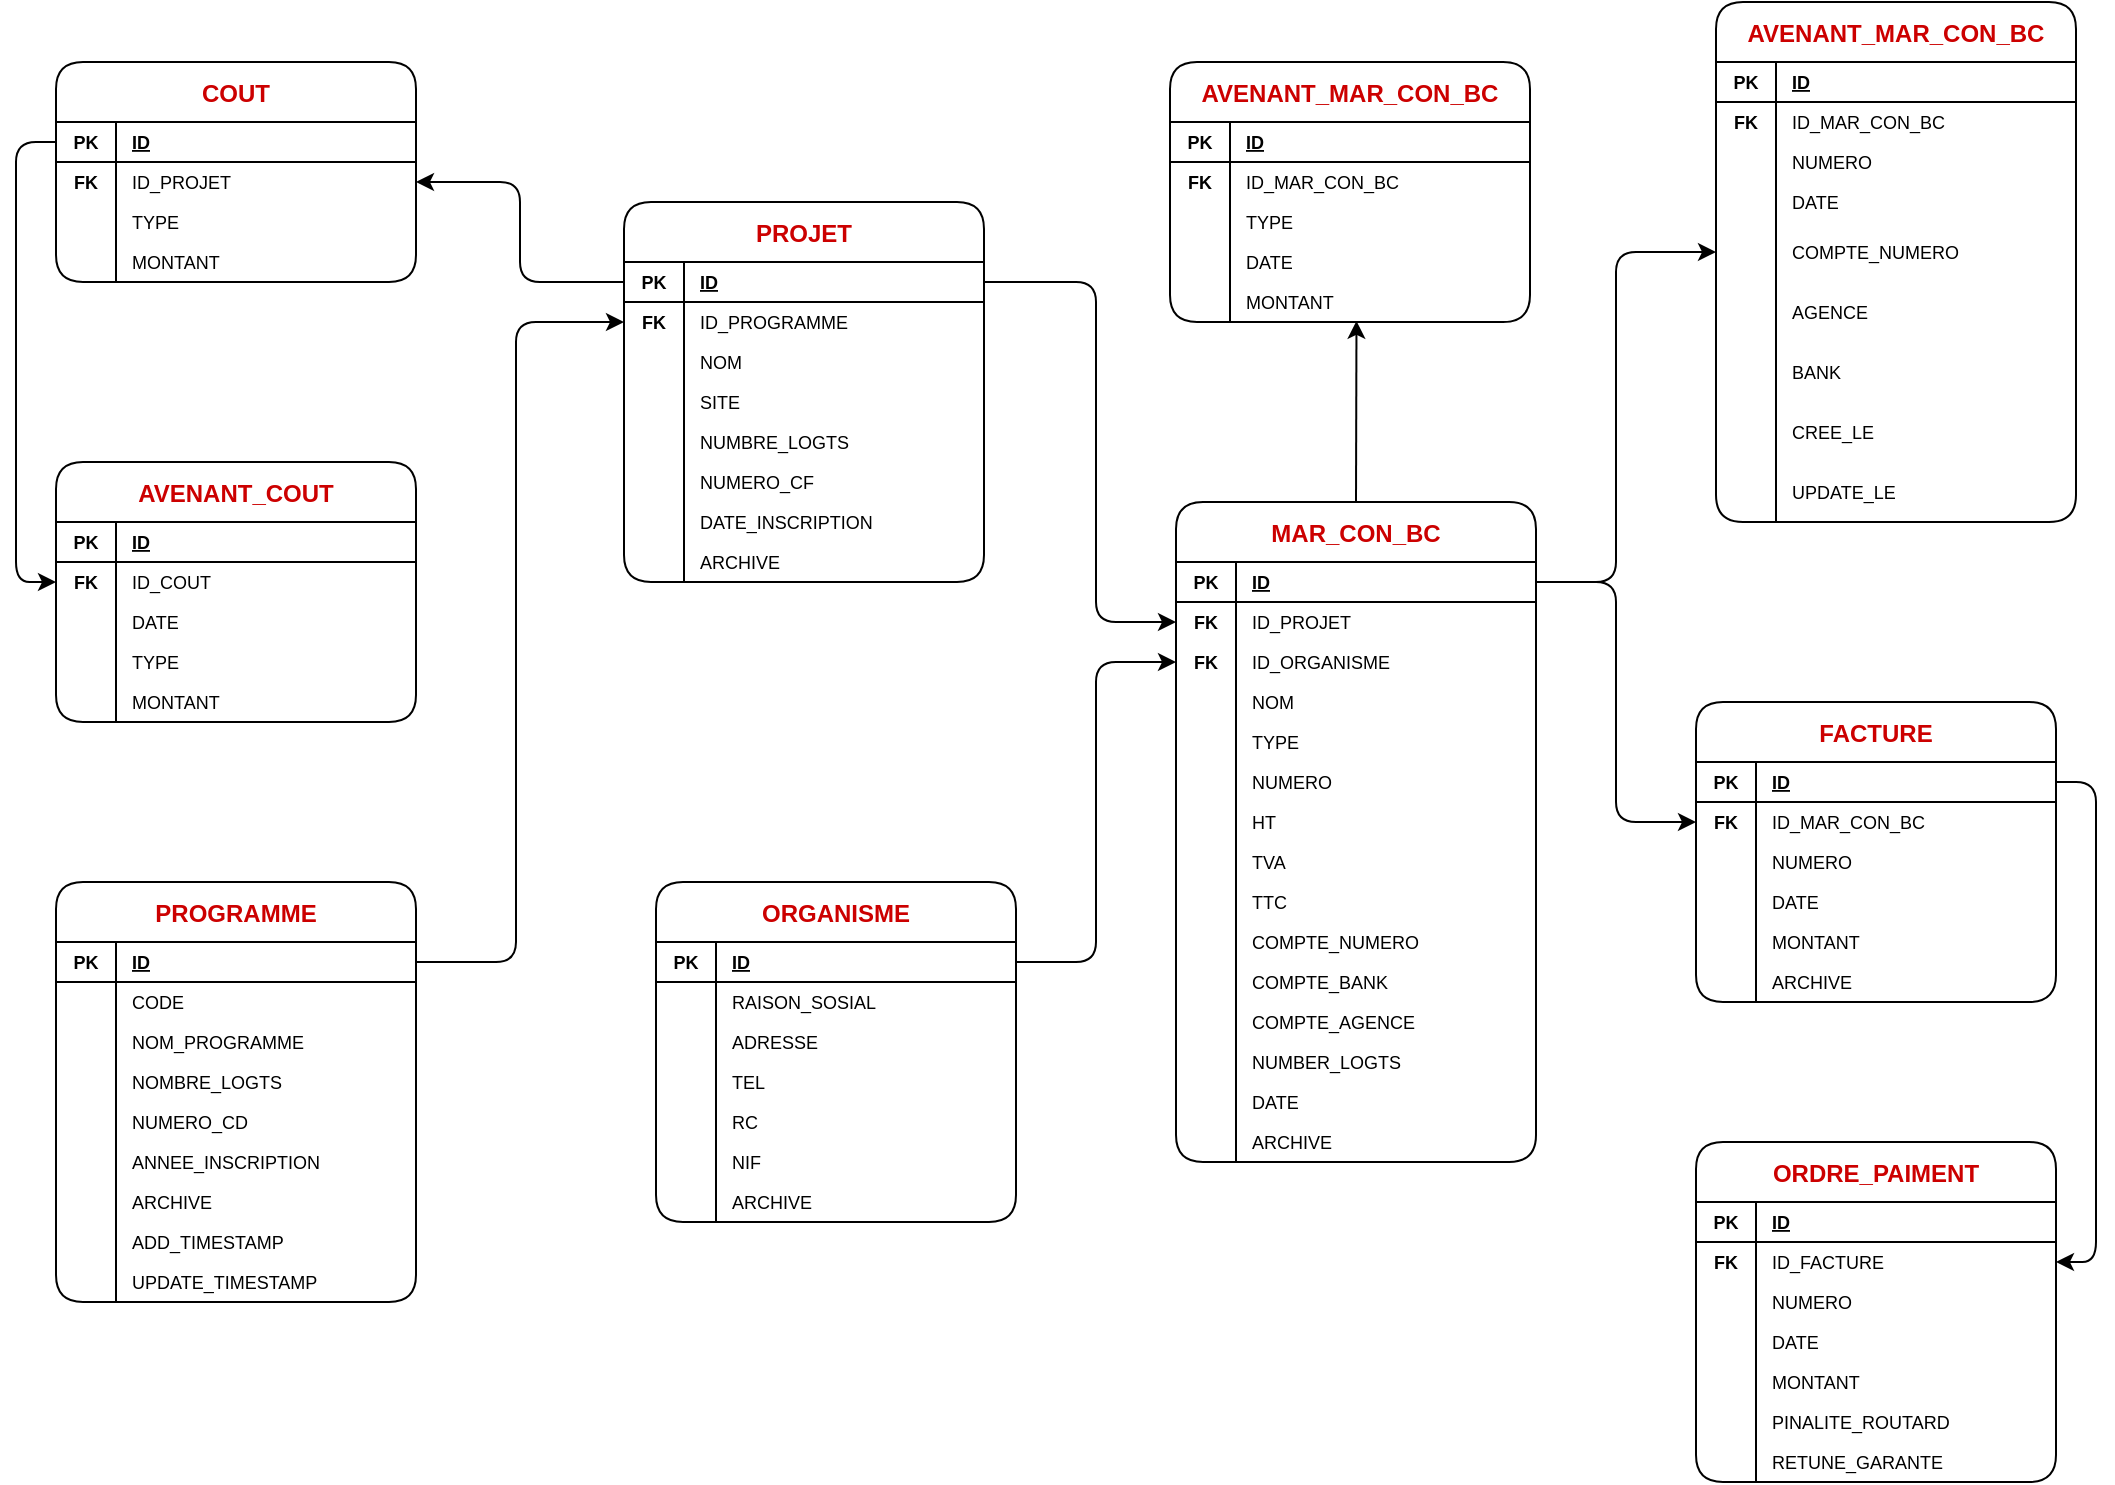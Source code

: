 <mxfile version="20.8.10" type="device"><diagram id="gpc4vii_UF2bMfZ1vAU8" name="Page-1"><mxGraphModel dx="765" dy="421" grid="1" gridSize="10" guides="1" tooltips="1" connect="1" arrows="1" fold="1" page="1" pageScale="1" pageWidth="1169" pageHeight="827" math="0" shadow="0"><root><mxCell id="0"/><mxCell id="1" parent="0"/><mxCell id="WEQv7iCo1g4ZGteQDFm9-27" value="PROGRAMME" style="shape=table;startSize=30;container=1;collapsible=1;childLayout=tableLayout;fixedRows=1;rowLines=0;fontStyle=1;align=center;resizeLast=1;fontSize=12;fontColor=#CC0000;rounded=1;" parent="1" vertex="1"><mxGeometry x="120" y="470" width="180" height="210" as="geometry"/></mxCell><mxCell id="WEQv7iCo1g4ZGteQDFm9-28" value="" style="shape=tableRow;horizontal=0;startSize=0;swimlaneHead=0;swimlaneBody=0;fillColor=none;collapsible=0;dropTarget=0;points=[[0,0.5],[1,0.5]];portConstraint=eastwest;top=0;left=0;right=0;bottom=1;rounded=1;" parent="WEQv7iCo1g4ZGteQDFm9-27" vertex="1"><mxGeometry y="30" width="180" height="20" as="geometry"/></mxCell><mxCell id="WEQv7iCo1g4ZGteQDFm9-29" value="PK" style="shape=partialRectangle;connectable=0;fillColor=none;top=0;left=0;bottom=0;right=0;fontStyle=1;overflow=hidden;fontSize=9;verticalAlign=middle;spacing=2;rounded=1;" parent="WEQv7iCo1g4ZGteQDFm9-28" vertex="1"><mxGeometry width="30" height="20" as="geometry"><mxRectangle width="30" height="20" as="alternateBounds"/></mxGeometry></mxCell><mxCell id="WEQv7iCo1g4ZGteQDFm9-30" value="ID" style="shape=partialRectangle;connectable=0;fillColor=none;top=0;left=0;bottom=0;right=0;align=left;spacingLeft=6;fontStyle=5;overflow=hidden;fontSize=9;verticalAlign=middle;spacing=2;rounded=1;" parent="WEQv7iCo1g4ZGteQDFm9-28" vertex="1"><mxGeometry x="30" width="150" height="20" as="geometry"><mxRectangle width="150" height="20" as="alternateBounds"/></mxGeometry></mxCell><mxCell id="WEQv7iCo1g4ZGteQDFm9-31" value="" style="shape=tableRow;horizontal=0;startSize=0;swimlaneHead=0;swimlaneBody=0;fillColor=none;collapsible=0;dropTarget=0;points=[[0,0.5],[1,0.5]];portConstraint=eastwest;top=0;left=0;right=0;bottom=0;rounded=1;" parent="WEQv7iCo1g4ZGteQDFm9-27" vertex="1"><mxGeometry y="50" width="180" height="20" as="geometry"/></mxCell><mxCell id="WEQv7iCo1g4ZGteQDFm9-32" value="" style="shape=partialRectangle;connectable=0;fillColor=none;top=0;left=0;bottom=0;right=0;editable=1;overflow=hidden;fontSize=9;verticalAlign=middle;spacing=2;rounded=1;" parent="WEQv7iCo1g4ZGteQDFm9-31" vertex="1"><mxGeometry width="30" height="20" as="geometry"><mxRectangle width="30" height="20" as="alternateBounds"/></mxGeometry></mxCell><mxCell id="WEQv7iCo1g4ZGteQDFm9-33" value="CODE" style="shape=partialRectangle;connectable=0;fillColor=none;top=0;left=0;bottom=0;right=0;align=left;spacingLeft=6;overflow=hidden;fontSize=9;verticalAlign=middle;spacing=2;rounded=1;" parent="WEQv7iCo1g4ZGteQDFm9-31" vertex="1"><mxGeometry x="30" width="150" height="20" as="geometry"><mxRectangle width="150" height="20" as="alternateBounds"/></mxGeometry></mxCell><mxCell id="WEQv7iCo1g4ZGteQDFm9-34" value="" style="shape=tableRow;horizontal=0;startSize=0;swimlaneHead=0;swimlaneBody=0;fillColor=none;collapsible=0;dropTarget=0;points=[[0,0.5],[1,0.5]];portConstraint=eastwest;top=0;left=0;right=0;bottom=0;rounded=1;" parent="WEQv7iCo1g4ZGteQDFm9-27" vertex="1"><mxGeometry y="70" width="180" height="20" as="geometry"/></mxCell><mxCell id="WEQv7iCo1g4ZGteQDFm9-35" value="" style="shape=partialRectangle;connectable=0;fillColor=none;top=0;left=0;bottom=0;right=0;editable=1;overflow=hidden;fontSize=9;verticalAlign=middle;spacing=2;rounded=1;" parent="WEQv7iCo1g4ZGteQDFm9-34" vertex="1"><mxGeometry width="30" height="20" as="geometry"><mxRectangle width="30" height="20" as="alternateBounds"/></mxGeometry></mxCell><mxCell id="WEQv7iCo1g4ZGteQDFm9-36" value="NOM_PROGRAMME" style="shape=partialRectangle;connectable=0;fillColor=none;top=0;left=0;bottom=0;right=0;align=left;spacingLeft=6;overflow=hidden;fontSize=9;verticalAlign=middle;spacing=2;rounded=1;" parent="WEQv7iCo1g4ZGteQDFm9-34" vertex="1"><mxGeometry x="30" width="150" height="20" as="geometry"><mxRectangle width="150" height="20" as="alternateBounds"/></mxGeometry></mxCell><mxCell id="WEQv7iCo1g4ZGteQDFm9-37" value="" style="shape=tableRow;horizontal=0;startSize=0;swimlaneHead=0;swimlaneBody=0;fillColor=none;collapsible=0;dropTarget=0;points=[[0,0.5],[1,0.5]];portConstraint=eastwest;top=0;left=0;right=0;bottom=0;rounded=1;" parent="WEQv7iCo1g4ZGteQDFm9-27" vertex="1"><mxGeometry y="90" width="180" height="20" as="geometry"/></mxCell><mxCell id="WEQv7iCo1g4ZGteQDFm9-38" value="" style="shape=partialRectangle;connectable=0;fillColor=none;top=0;left=0;bottom=0;right=0;editable=1;overflow=hidden;fontSize=9;verticalAlign=middle;spacing=2;rounded=1;" parent="WEQv7iCo1g4ZGteQDFm9-37" vertex="1"><mxGeometry width="30" height="20" as="geometry"><mxRectangle width="30" height="20" as="alternateBounds"/></mxGeometry></mxCell><mxCell id="WEQv7iCo1g4ZGteQDFm9-39" value="NOMBRE_LOGTS" style="shape=partialRectangle;connectable=0;fillColor=none;top=0;left=0;bottom=0;right=0;align=left;spacingLeft=6;overflow=hidden;fontSize=9;verticalAlign=middle;spacing=2;rounded=1;" parent="WEQv7iCo1g4ZGteQDFm9-37" vertex="1"><mxGeometry x="30" width="150" height="20" as="geometry"><mxRectangle width="150" height="20" as="alternateBounds"/></mxGeometry></mxCell><mxCell id="WEQv7iCo1g4ZGteQDFm9-44" style="shape=tableRow;horizontal=0;startSize=0;swimlaneHead=0;swimlaneBody=0;fillColor=none;collapsible=0;dropTarget=0;points=[[0,0.5],[1,0.5]];portConstraint=eastwest;top=0;left=0;right=0;bottom=0;rounded=1;" parent="WEQv7iCo1g4ZGteQDFm9-27" vertex="1"><mxGeometry y="110" width="180" height="20" as="geometry"/></mxCell><mxCell id="WEQv7iCo1g4ZGteQDFm9-45" style="shape=partialRectangle;connectable=0;fillColor=none;top=0;left=0;bottom=0;right=0;editable=1;overflow=hidden;fontSize=9;verticalAlign=middle;spacing=2;rounded=1;" parent="WEQv7iCo1g4ZGteQDFm9-44" vertex="1"><mxGeometry width="30" height="20" as="geometry"><mxRectangle width="30" height="20" as="alternateBounds"/></mxGeometry></mxCell><mxCell id="WEQv7iCo1g4ZGteQDFm9-46" value="NUMERO_CD" style="shape=partialRectangle;connectable=0;fillColor=none;top=0;left=0;bottom=0;right=0;align=left;spacingLeft=6;overflow=hidden;fontSize=9;verticalAlign=middle;spacing=2;rounded=1;" parent="WEQv7iCo1g4ZGteQDFm9-44" vertex="1"><mxGeometry x="30" width="150" height="20" as="geometry"><mxRectangle width="150" height="20" as="alternateBounds"/></mxGeometry></mxCell><mxCell id="WEQv7iCo1g4ZGteQDFm9-47" style="shape=tableRow;horizontal=0;startSize=0;swimlaneHead=0;swimlaneBody=0;fillColor=none;collapsible=0;dropTarget=0;points=[[0,0.5],[1,0.5]];portConstraint=eastwest;top=0;left=0;right=0;bottom=0;rounded=1;" parent="WEQv7iCo1g4ZGteQDFm9-27" vertex="1"><mxGeometry y="130" width="180" height="20" as="geometry"/></mxCell><mxCell id="WEQv7iCo1g4ZGteQDFm9-48" style="shape=partialRectangle;connectable=0;fillColor=none;top=0;left=0;bottom=0;right=0;editable=1;overflow=hidden;fontSize=9;verticalAlign=middle;spacing=2;rounded=1;" parent="WEQv7iCo1g4ZGteQDFm9-47" vertex="1"><mxGeometry width="30" height="20" as="geometry"><mxRectangle width="30" height="20" as="alternateBounds"/></mxGeometry></mxCell><mxCell id="WEQv7iCo1g4ZGteQDFm9-49" value="ANNEE_INSCRIPTION" style="shape=partialRectangle;connectable=0;fillColor=none;top=0;left=0;bottom=0;right=0;align=left;spacingLeft=6;overflow=hidden;fontSize=9;verticalAlign=middle;spacing=2;rounded=1;" parent="WEQv7iCo1g4ZGteQDFm9-47" vertex="1"><mxGeometry x="30" width="150" height="20" as="geometry"><mxRectangle width="150" height="20" as="alternateBounds"/></mxGeometry></mxCell><mxCell id="WEQv7iCo1g4ZGteQDFm9-50" style="shape=tableRow;horizontal=0;startSize=0;swimlaneHead=0;swimlaneBody=0;fillColor=none;collapsible=0;dropTarget=0;points=[[0,0.5],[1,0.5]];portConstraint=eastwest;top=0;left=0;right=0;bottom=0;rounded=1;" parent="WEQv7iCo1g4ZGteQDFm9-27" vertex="1"><mxGeometry y="150" width="180" height="20" as="geometry"/></mxCell><mxCell id="WEQv7iCo1g4ZGteQDFm9-51" style="shape=partialRectangle;connectable=0;fillColor=none;top=0;left=0;bottom=0;right=0;editable=1;overflow=hidden;fontSize=9;verticalAlign=middle;spacing=2;rounded=1;" parent="WEQv7iCo1g4ZGteQDFm9-50" vertex="1"><mxGeometry width="30" height="20" as="geometry"><mxRectangle width="30" height="20" as="alternateBounds"/></mxGeometry></mxCell><mxCell id="WEQv7iCo1g4ZGteQDFm9-52" value="ARCHIVE" style="shape=partialRectangle;connectable=0;fillColor=none;top=0;left=0;bottom=0;right=0;align=left;spacingLeft=6;overflow=hidden;fontSize=9;verticalAlign=middle;spacing=2;rounded=1;" parent="WEQv7iCo1g4ZGteQDFm9-50" vertex="1"><mxGeometry x="30" width="150" height="20" as="geometry"><mxRectangle width="150" height="20" as="alternateBounds"/></mxGeometry></mxCell><mxCell id="WEQv7iCo1g4ZGteQDFm9-56" style="shape=tableRow;horizontal=0;startSize=0;swimlaneHead=0;swimlaneBody=0;fillColor=none;collapsible=0;dropTarget=0;points=[[0,0.5],[1,0.5]];portConstraint=eastwest;top=0;left=0;right=0;bottom=0;rounded=1;" parent="WEQv7iCo1g4ZGteQDFm9-27" vertex="1"><mxGeometry y="170" width="180" height="20" as="geometry"/></mxCell><mxCell id="WEQv7iCo1g4ZGteQDFm9-57" style="shape=partialRectangle;connectable=0;fillColor=none;top=0;left=0;bottom=0;right=0;editable=1;overflow=hidden;fontSize=9;verticalAlign=middle;spacing=2;rounded=1;" parent="WEQv7iCo1g4ZGteQDFm9-56" vertex="1"><mxGeometry width="30" height="20" as="geometry"><mxRectangle width="30" height="20" as="alternateBounds"/></mxGeometry></mxCell><mxCell id="WEQv7iCo1g4ZGteQDFm9-58" value="ADD_TIMESTAMP" style="shape=partialRectangle;connectable=0;fillColor=none;top=0;left=0;bottom=0;right=0;align=left;spacingLeft=6;overflow=hidden;fontSize=9;verticalAlign=middle;spacing=2;rounded=1;" parent="WEQv7iCo1g4ZGteQDFm9-56" vertex="1"><mxGeometry x="30" width="150" height="20" as="geometry"><mxRectangle width="150" height="20" as="alternateBounds"/></mxGeometry></mxCell><mxCell id="WEQv7iCo1g4ZGteQDFm9-53" style="shape=tableRow;horizontal=0;startSize=0;swimlaneHead=0;swimlaneBody=0;fillColor=none;collapsible=0;dropTarget=0;points=[[0,0.5],[1,0.5]];portConstraint=eastwest;top=0;left=0;right=0;bottom=0;rounded=1;" parent="WEQv7iCo1g4ZGteQDFm9-27" vertex="1"><mxGeometry y="190" width="180" height="20" as="geometry"/></mxCell><mxCell id="WEQv7iCo1g4ZGteQDFm9-54" style="shape=partialRectangle;connectable=0;fillColor=none;top=0;left=0;bottom=0;right=0;editable=1;overflow=hidden;fontSize=9;verticalAlign=middle;spacing=2;rounded=1;" parent="WEQv7iCo1g4ZGteQDFm9-53" vertex="1"><mxGeometry width="30" height="20" as="geometry"><mxRectangle width="30" height="20" as="alternateBounds"/></mxGeometry></mxCell><mxCell id="WEQv7iCo1g4ZGteQDFm9-55" value="UPDATE_TIMESTAMP" style="shape=partialRectangle;connectable=0;fillColor=none;top=0;left=0;bottom=0;right=0;align=left;spacingLeft=6;overflow=hidden;fontSize=9;verticalAlign=middle;spacing=2;rounded=1;" parent="WEQv7iCo1g4ZGteQDFm9-53" vertex="1"><mxGeometry x="30" width="150" height="20" as="geometry"><mxRectangle width="150" height="20" as="alternateBounds"/></mxGeometry></mxCell><mxCell id="WEQv7iCo1g4ZGteQDFm9-86" value="PROJET" style="shape=table;startSize=30;container=1;collapsible=1;childLayout=tableLayout;fixedRows=1;rowLines=0;fontStyle=1;align=center;resizeLast=1;fontSize=12;fontColor=#CC0000;rounded=1;" parent="1" vertex="1"><mxGeometry x="404" y="130" width="180" height="190" as="geometry"/></mxCell><mxCell id="WEQv7iCo1g4ZGteQDFm9-87" value="" style="shape=tableRow;horizontal=0;startSize=0;swimlaneHead=0;swimlaneBody=0;fillColor=none;collapsible=0;dropTarget=0;points=[[0,0.5],[1,0.5]];portConstraint=eastwest;top=0;left=0;right=0;bottom=1;rounded=1;" parent="WEQv7iCo1g4ZGteQDFm9-86" vertex="1"><mxGeometry y="30" width="180" height="20" as="geometry"/></mxCell><mxCell id="WEQv7iCo1g4ZGteQDFm9-88" value="PK" style="shape=partialRectangle;connectable=0;fillColor=none;top=0;left=0;bottom=0;right=0;fontStyle=1;overflow=hidden;fontSize=9;verticalAlign=middle;spacing=2;rounded=1;" parent="WEQv7iCo1g4ZGteQDFm9-87" vertex="1"><mxGeometry width="30" height="20" as="geometry"><mxRectangle width="30" height="20" as="alternateBounds"/></mxGeometry></mxCell><mxCell id="WEQv7iCo1g4ZGteQDFm9-89" value="ID" style="shape=partialRectangle;connectable=0;fillColor=none;top=0;left=0;bottom=0;right=0;align=left;spacingLeft=6;fontStyle=5;overflow=hidden;fontSize=9;verticalAlign=middle;spacing=2;rounded=1;" parent="WEQv7iCo1g4ZGteQDFm9-87" vertex="1"><mxGeometry x="30" width="150" height="20" as="geometry"><mxRectangle width="150" height="20" as="alternateBounds"/></mxGeometry></mxCell><mxCell id="WEQv7iCo1g4ZGteQDFm9-122" style="shape=tableRow;horizontal=0;startSize=0;swimlaneHead=0;swimlaneBody=0;fillColor=none;collapsible=0;dropTarget=0;points=[[0,0.5],[1,0.5]];portConstraint=eastwest;top=0;left=0;right=0;bottom=0;rounded=1;" parent="WEQv7iCo1g4ZGteQDFm9-86" vertex="1"><mxGeometry y="50" width="180" height="20" as="geometry"/></mxCell><mxCell id="WEQv7iCo1g4ZGteQDFm9-123" value="FK" style="shape=partialRectangle;connectable=0;fillColor=none;top=0;left=0;bottom=0;right=0;editable=1;overflow=hidden;fontSize=9;verticalAlign=middle;spacing=2;fontStyle=1;rounded=1;" parent="WEQv7iCo1g4ZGteQDFm9-122" vertex="1"><mxGeometry width="30" height="20" as="geometry"><mxRectangle width="30" height="20" as="alternateBounds"/></mxGeometry></mxCell><mxCell id="WEQv7iCo1g4ZGteQDFm9-124" value="ID_PROGRAMME" style="shape=partialRectangle;connectable=0;fillColor=none;top=0;left=0;bottom=0;right=0;align=left;spacingLeft=6;overflow=hidden;fontSize=9;verticalAlign=middle;spacing=2;rounded=1;" parent="WEQv7iCo1g4ZGteQDFm9-122" vertex="1"><mxGeometry x="30" width="150" height="20" as="geometry"><mxRectangle width="150" height="20" as="alternateBounds"/></mxGeometry></mxCell><mxCell id="WEQv7iCo1g4ZGteQDFm9-93" value="" style="shape=tableRow;horizontal=0;startSize=0;swimlaneHead=0;swimlaneBody=0;fillColor=none;collapsible=0;dropTarget=0;points=[[0,0.5],[1,0.5]];portConstraint=eastwest;top=0;left=0;right=0;bottom=0;rounded=1;" parent="WEQv7iCo1g4ZGteQDFm9-86" vertex="1"><mxGeometry y="70" width="180" height="20" as="geometry"/></mxCell><mxCell id="WEQv7iCo1g4ZGteQDFm9-94" value="" style="shape=partialRectangle;connectable=0;fillColor=none;top=0;left=0;bottom=0;right=0;editable=1;overflow=hidden;fontSize=9;verticalAlign=middle;spacing=2;rounded=1;" parent="WEQv7iCo1g4ZGteQDFm9-93" vertex="1"><mxGeometry width="30" height="20" as="geometry"><mxRectangle width="30" height="20" as="alternateBounds"/></mxGeometry></mxCell><mxCell id="WEQv7iCo1g4ZGteQDFm9-95" value="NOM" style="shape=partialRectangle;connectable=0;fillColor=none;top=0;left=0;bottom=0;right=0;align=left;spacingLeft=6;overflow=hidden;fontSize=9;verticalAlign=middle;spacing=2;rounded=1;" parent="WEQv7iCo1g4ZGteQDFm9-93" vertex="1"><mxGeometry x="30" width="150" height="20" as="geometry"><mxRectangle width="150" height="20" as="alternateBounds"/></mxGeometry></mxCell><mxCell id="WEQv7iCo1g4ZGteQDFm9-90" value="" style="shape=tableRow;horizontal=0;startSize=0;swimlaneHead=0;swimlaneBody=0;fillColor=none;collapsible=0;dropTarget=0;points=[[0,0.5],[1,0.5]];portConstraint=eastwest;top=0;left=0;right=0;bottom=0;rounded=1;" parent="WEQv7iCo1g4ZGteQDFm9-86" vertex="1"><mxGeometry y="90" width="180" height="20" as="geometry"/></mxCell><mxCell id="WEQv7iCo1g4ZGteQDFm9-91" value="" style="shape=partialRectangle;connectable=0;fillColor=none;top=0;left=0;bottom=0;right=0;editable=1;overflow=hidden;fontSize=9;verticalAlign=middle;spacing=2;rounded=1;" parent="WEQv7iCo1g4ZGteQDFm9-90" vertex="1"><mxGeometry width="30" height="20" as="geometry"><mxRectangle width="30" height="20" as="alternateBounds"/></mxGeometry></mxCell><mxCell id="WEQv7iCo1g4ZGteQDFm9-92" value="SITE" style="shape=partialRectangle;connectable=0;fillColor=none;top=0;left=0;bottom=0;right=0;align=left;spacingLeft=6;overflow=hidden;fontSize=9;verticalAlign=middle;spacing=2;rounded=1;" parent="WEQv7iCo1g4ZGteQDFm9-90" vertex="1"><mxGeometry x="30" width="150" height="20" as="geometry"><mxRectangle width="150" height="20" as="alternateBounds"/></mxGeometry></mxCell><mxCell id="WEQv7iCo1g4ZGteQDFm9-96" value="" style="shape=tableRow;horizontal=0;startSize=0;swimlaneHead=0;swimlaneBody=0;fillColor=none;collapsible=0;dropTarget=0;points=[[0,0.5],[1,0.5]];portConstraint=eastwest;top=0;left=0;right=0;bottom=0;rounded=1;" parent="WEQv7iCo1g4ZGteQDFm9-86" vertex="1"><mxGeometry y="110" width="180" height="20" as="geometry"/></mxCell><mxCell id="WEQv7iCo1g4ZGteQDFm9-97" value="" style="shape=partialRectangle;connectable=0;fillColor=none;top=0;left=0;bottom=0;right=0;editable=1;overflow=hidden;fontSize=9;verticalAlign=middle;spacing=2;rounded=1;" parent="WEQv7iCo1g4ZGteQDFm9-96" vertex="1"><mxGeometry width="30" height="20" as="geometry"><mxRectangle width="30" height="20" as="alternateBounds"/></mxGeometry></mxCell><mxCell id="WEQv7iCo1g4ZGteQDFm9-98" value="NUMBRE_LOGTS" style="shape=partialRectangle;connectable=0;fillColor=none;top=0;left=0;bottom=0;right=0;align=left;spacingLeft=6;overflow=hidden;fontSize=9;verticalAlign=middle;spacing=2;rounded=1;" parent="WEQv7iCo1g4ZGteQDFm9-96" vertex="1"><mxGeometry x="30" width="150" height="20" as="geometry"><mxRectangle width="150" height="20" as="alternateBounds"/></mxGeometry></mxCell><mxCell id="WEQv7iCo1g4ZGteQDFm9-99" style="shape=tableRow;horizontal=0;startSize=0;swimlaneHead=0;swimlaneBody=0;fillColor=none;collapsible=0;dropTarget=0;points=[[0,0.5],[1,0.5]];portConstraint=eastwest;top=0;left=0;right=0;bottom=0;rounded=1;" parent="WEQv7iCo1g4ZGteQDFm9-86" vertex="1"><mxGeometry y="130" width="180" height="20" as="geometry"/></mxCell><mxCell id="WEQv7iCo1g4ZGteQDFm9-100" style="shape=partialRectangle;connectable=0;fillColor=none;top=0;left=0;bottom=0;right=0;editable=1;overflow=hidden;fontSize=9;verticalAlign=middle;spacing=2;rounded=1;" parent="WEQv7iCo1g4ZGteQDFm9-99" vertex="1"><mxGeometry width="30" height="20" as="geometry"><mxRectangle width="30" height="20" as="alternateBounds"/></mxGeometry></mxCell><mxCell id="WEQv7iCo1g4ZGteQDFm9-101" value="NUMERO_CF" style="shape=partialRectangle;connectable=0;fillColor=none;top=0;left=0;bottom=0;right=0;align=left;spacingLeft=6;overflow=hidden;fontSize=9;verticalAlign=middle;spacing=2;rounded=1;" parent="WEQv7iCo1g4ZGteQDFm9-99" vertex="1"><mxGeometry x="30" width="150" height="20" as="geometry"><mxRectangle width="150" height="20" as="alternateBounds"/></mxGeometry></mxCell><mxCell id="WEQv7iCo1g4ZGteQDFm9-102" style="shape=tableRow;horizontal=0;startSize=0;swimlaneHead=0;swimlaneBody=0;fillColor=none;collapsible=0;dropTarget=0;points=[[0,0.5],[1,0.5]];portConstraint=eastwest;top=0;left=0;right=0;bottom=0;rounded=1;" parent="WEQv7iCo1g4ZGteQDFm9-86" vertex="1"><mxGeometry y="150" width="180" height="20" as="geometry"/></mxCell><mxCell id="WEQv7iCo1g4ZGteQDFm9-103" style="shape=partialRectangle;connectable=0;fillColor=none;top=0;left=0;bottom=0;right=0;editable=1;overflow=hidden;fontSize=9;verticalAlign=middle;spacing=2;rounded=1;" parent="WEQv7iCo1g4ZGteQDFm9-102" vertex="1"><mxGeometry width="30" height="20" as="geometry"><mxRectangle width="30" height="20" as="alternateBounds"/></mxGeometry></mxCell><mxCell id="WEQv7iCo1g4ZGteQDFm9-104" value="DATE_INSCRIPTION" style="shape=partialRectangle;connectable=0;fillColor=none;top=0;left=0;bottom=0;right=0;align=left;spacingLeft=6;overflow=hidden;fontSize=9;verticalAlign=middle;spacing=2;rounded=1;" parent="WEQv7iCo1g4ZGteQDFm9-102" vertex="1"><mxGeometry x="30" width="150" height="20" as="geometry"><mxRectangle width="150" height="20" as="alternateBounds"/></mxGeometry></mxCell><mxCell id="WEQv7iCo1g4ZGteQDFm9-105" style="shape=tableRow;horizontal=0;startSize=0;swimlaneHead=0;swimlaneBody=0;fillColor=none;collapsible=0;dropTarget=0;points=[[0,0.5],[1,0.5]];portConstraint=eastwest;top=0;left=0;right=0;bottom=0;rounded=1;" parent="WEQv7iCo1g4ZGteQDFm9-86" vertex="1"><mxGeometry y="170" width="180" height="20" as="geometry"/></mxCell><mxCell id="WEQv7iCo1g4ZGteQDFm9-106" style="shape=partialRectangle;connectable=0;fillColor=none;top=0;left=0;bottom=0;right=0;editable=1;overflow=hidden;fontSize=9;verticalAlign=middle;spacing=2;rounded=1;" parent="WEQv7iCo1g4ZGteQDFm9-105" vertex="1"><mxGeometry width="30" height="20" as="geometry"><mxRectangle width="30" height="20" as="alternateBounds"/></mxGeometry></mxCell><mxCell id="WEQv7iCo1g4ZGteQDFm9-107" value="ARCHIVE" style="shape=partialRectangle;connectable=0;fillColor=none;top=0;left=0;bottom=0;right=0;align=left;spacingLeft=6;overflow=hidden;fontSize=9;verticalAlign=middle;spacing=2;rounded=1;" parent="WEQv7iCo1g4ZGteQDFm9-105" vertex="1"><mxGeometry x="30" width="150" height="20" as="geometry"><mxRectangle width="150" height="20" as="alternateBounds"/></mxGeometry></mxCell><mxCell id="WEQv7iCo1g4ZGteQDFm9-133" style="edgeStyle=orthogonalEdgeStyle;rounded=1;orthogonalLoop=1;jettySize=auto;html=1;entryX=0;entryY=0.5;entryDx=0;entryDy=0;fontSize=12;fontColor=#CC0000;exitX=1;exitY=0.5;exitDx=0;exitDy=0;" parent="1" source="WEQv7iCo1g4ZGteQDFm9-28" target="WEQv7iCo1g4ZGteQDFm9-122" edge="1"><mxGeometry relative="1" as="geometry"><mxPoint x="360" y="510" as="sourcePoint"/><Array as="points"><mxPoint x="350" y="510"/><mxPoint x="350" y="190"/></Array></mxGeometry></mxCell><mxCell id="WEQv7iCo1g4ZGteQDFm9-134" value="COUT" style="shape=table;startSize=30;container=1;collapsible=1;childLayout=tableLayout;fixedRows=1;rowLines=0;fontStyle=1;align=center;resizeLast=1;fontSize=12;fontColor=#CC0000;rounded=1;" parent="1" vertex="1"><mxGeometry x="120" y="60" width="180" height="110" as="geometry"/></mxCell><mxCell id="WEQv7iCo1g4ZGteQDFm9-135" value="" style="shape=tableRow;horizontal=0;startSize=0;swimlaneHead=0;swimlaneBody=0;fillColor=none;collapsible=0;dropTarget=0;points=[[0,0.5],[1,0.5]];portConstraint=eastwest;top=0;left=0;right=0;bottom=1;rounded=1;" parent="WEQv7iCo1g4ZGteQDFm9-134" vertex="1"><mxGeometry y="30" width="180" height="20" as="geometry"/></mxCell><mxCell id="WEQv7iCo1g4ZGteQDFm9-136" value="PK" style="shape=partialRectangle;connectable=0;fillColor=none;top=0;left=0;bottom=0;right=0;fontStyle=1;overflow=hidden;fontSize=9;verticalAlign=middle;spacing=2;rounded=1;" parent="WEQv7iCo1g4ZGteQDFm9-135" vertex="1"><mxGeometry width="30" height="20" as="geometry"><mxRectangle width="30" height="20" as="alternateBounds"/></mxGeometry></mxCell><mxCell id="WEQv7iCo1g4ZGteQDFm9-137" value="ID" style="shape=partialRectangle;connectable=0;fillColor=none;top=0;left=0;bottom=0;right=0;align=left;spacingLeft=6;fontStyle=5;overflow=hidden;fontSize=9;verticalAlign=middle;spacing=2;rounded=1;" parent="WEQv7iCo1g4ZGteQDFm9-135" vertex="1"><mxGeometry x="30" width="150" height="20" as="geometry"><mxRectangle width="150" height="20" as="alternateBounds"/></mxGeometry></mxCell><mxCell id="WEQv7iCo1g4ZGteQDFm9-138" value="" style="shape=tableRow;horizontal=0;startSize=0;swimlaneHead=0;swimlaneBody=0;fillColor=none;collapsible=0;dropTarget=0;points=[[0,0.5],[1,0.5]];portConstraint=eastwest;top=0;left=0;right=0;bottom=0;rounded=1;" parent="WEQv7iCo1g4ZGteQDFm9-134" vertex="1"><mxGeometry y="50" width="180" height="20" as="geometry"/></mxCell><mxCell id="WEQv7iCo1g4ZGteQDFm9-139" value="FK" style="shape=partialRectangle;connectable=0;fillColor=none;top=0;left=0;bottom=0;right=0;editable=1;overflow=hidden;fontSize=9;verticalAlign=middle;spacing=2;fontStyle=1;rounded=1;" parent="WEQv7iCo1g4ZGteQDFm9-138" vertex="1"><mxGeometry width="30" height="20" as="geometry"><mxRectangle width="30" height="20" as="alternateBounds"/></mxGeometry></mxCell><mxCell id="WEQv7iCo1g4ZGteQDFm9-140" value="ID_PROJET" style="shape=partialRectangle;connectable=0;fillColor=none;top=0;left=0;bottom=0;right=0;align=left;spacingLeft=6;overflow=hidden;fontSize=9;verticalAlign=middle;spacing=2;rounded=1;" parent="WEQv7iCo1g4ZGteQDFm9-138" vertex="1"><mxGeometry x="30" width="150" height="20" as="geometry"><mxRectangle width="150" height="20" as="alternateBounds"/></mxGeometry></mxCell><mxCell id="WEQv7iCo1g4ZGteQDFm9-141" value="" style="shape=tableRow;horizontal=0;startSize=0;swimlaneHead=0;swimlaneBody=0;fillColor=none;collapsible=0;dropTarget=0;points=[[0,0.5],[1,0.5]];portConstraint=eastwest;top=0;left=0;right=0;bottom=0;rounded=1;" parent="WEQv7iCo1g4ZGteQDFm9-134" vertex="1"><mxGeometry y="70" width="180" height="20" as="geometry"/></mxCell><mxCell id="WEQv7iCo1g4ZGteQDFm9-142" value="" style="shape=partialRectangle;connectable=0;fillColor=none;top=0;left=0;bottom=0;right=0;editable=1;overflow=hidden;fontSize=9;verticalAlign=middle;spacing=2;rounded=1;" parent="WEQv7iCo1g4ZGteQDFm9-141" vertex="1"><mxGeometry width="30" height="20" as="geometry"><mxRectangle width="30" height="20" as="alternateBounds"/></mxGeometry></mxCell><mxCell id="WEQv7iCo1g4ZGteQDFm9-143" value="TYPE" style="shape=partialRectangle;connectable=0;fillColor=none;top=0;left=0;bottom=0;right=0;align=left;spacingLeft=6;overflow=hidden;fontSize=9;verticalAlign=middle;spacing=2;rounded=1;" parent="WEQv7iCo1g4ZGteQDFm9-141" vertex="1"><mxGeometry x="30" width="150" height="20" as="geometry"><mxRectangle width="150" height="20" as="alternateBounds"/></mxGeometry></mxCell><mxCell id="WEQv7iCo1g4ZGteQDFm9-144" value="" style="shape=tableRow;horizontal=0;startSize=0;swimlaneHead=0;swimlaneBody=0;fillColor=none;collapsible=0;dropTarget=0;points=[[0,0.5],[1,0.5]];portConstraint=eastwest;top=0;left=0;right=0;bottom=0;rounded=1;" parent="WEQv7iCo1g4ZGteQDFm9-134" vertex="1"><mxGeometry y="90" width="180" height="20" as="geometry"/></mxCell><mxCell id="WEQv7iCo1g4ZGteQDFm9-145" value="" style="shape=partialRectangle;connectable=0;fillColor=none;top=0;left=0;bottom=0;right=0;editable=1;overflow=hidden;fontSize=9;verticalAlign=middle;spacing=2;rounded=1;" parent="WEQv7iCo1g4ZGteQDFm9-144" vertex="1"><mxGeometry width="30" height="20" as="geometry"><mxRectangle width="30" height="20" as="alternateBounds"/></mxGeometry></mxCell><mxCell id="WEQv7iCo1g4ZGteQDFm9-146" value="MONTANT" style="shape=partialRectangle;connectable=0;fillColor=none;top=0;left=0;bottom=0;right=0;align=left;spacingLeft=6;overflow=hidden;fontSize=9;verticalAlign=middle;spacing=2;rounded=1;" parent="WEQv7iCo1g4ZGteQDFm9-144" vertex="1"><mxGeometry x="30" width="150" height="20" as="geometry"><mxRectangle width="150" height="20" as="alternateBounds"/></mxGeometry></mxCell><mxCell id="WEQv7iCo1g4ZGteQDFm9-162" value="AVENANT_COUT" style="shape=table;startSize=30;container=1;collapsible=1;childLayout=tableLayout;fixedRows=1;rowLines=0;fontStyle=1;align=center;resizeLast=1;fontSize=12;fontColor=#CC0000;rounded=1;" parent="1" vertex="1"><mxGeometry x="120" y="260" width="180" height="130" as="geometry"/></mxCell><mxCell id="WEQv7iCo1g4ZGteQDFm9-163" value="" style="shape=tableRow;horizontal=0;startSize=0;swimlaneHead=0;swimlaneBody=0;fillColor=none;collapsible=0;dropTarget=0;points=[[0,0.5],[1,0.5]];portConstraint=eastwest;top=0;left=0;right=0;bottom=1;rounded=1;" parent="WEQv7iCo1g4ZGteQDFm9-162" vertex="1"><mxGeometry y="30" width="180" height="20" as="geometry"/></mxCell><mxCell id="WEQv7iCo1g4ZGteQDFm9-164" value="PK" style="shape=partialRectangle;connectable=0;fillColor=none;top=0;left=0;bottom=0;right=0;fontStyle=1;overflow=hidden;fontSize=9;verticalAlign=middle;spacing=2;rounded=1;" parent="WEQv7iCo1g4ZGteQDFm9-163" vertex="1"><mxGeometry width="30" height="20" as="geometry"><mxRectangle width="30" height="20" as="alternateBounds"/></mxGeometry></mxCell><mxCell id="WEQv7iCo1g4ZGteQDFm9-165" value="ID" style="shape=partialRectangle;connectable=0;fillColor=none;top=0;left=0;bottom=0;right=0;align=left;spacingLeft=6;fontStyle=5;overflow=hidden;fontSize=9;verticalAlign=middle;spacing=2;rounded=1;" parent="WEQv7iCo1g4ZGteQDFm9-163" vertex="1"><mxGeometry x="30" width="150" height="20" as="geometry"><mxRectangle width="150" height="20" as="alternateBounds"/></mxGeometry></mxCell><mxCell id="WEQv7iCo1g4ZGteQDFm9-166" value="" style="shape=tableRow;horizontal=0;startSize=0;swimlaneHead=0;swimlaneBody=0;fillColor=none;collapsible=0;dropTarget=0;points=[[0,0.5],[1,0.5]];portConstraint=eastwest;top=0;left=0;right=0;bottom=0;rounded=1;" parent="WEQv7iCo1g4ZGteQDFm9-162" vertex="1"><mxGeometry y="50" width="180" height="20" as="geometry"/></mxCell><mxCell id="WEQv7iCo1g4ZGteQDFm9-167" value="FK" style="shape=partialRectangle;connectable=0;fillColor=none;top=0;left=0;bottom=0;right=0;editable=1;overflow=hidden;fontSize=9;verticalAlign=middle;spacing=2;fontStyle=1;rounded=1;" parent="WEQv7iCo1g4ZGteQDFm9-166" vertex="1"><mxGeometry width="30" height="20" as="geometry"><mxRectangle width="30" height="20" as="alternateBounds"/></mxGeometry></mxCell><mxCell id="WEQv7iCo1g4ZGteQDFm9-168" value="ID_COUT" style="shape=partialRectangle;connectable=0;fillColor=none;top=0;left=0;bottom=0;right=0;align=left;spacingLeft=6;overflow=hidden;fontSize=9;verticalAlign=middle;spacing=2;rounded=1;" parent="WEQv7iCo1g4ZGteQDFm9-166" vertex="1"><mxGeometry x="30" width="150" height="20" as="geometry"><mxRectangle width="150" height="20" as="alternateBounds"/></mxGeometry></mxCell><mxCell id="WEQv7iCo1g4ZGteQDFm9-180" style="shape=tableRow;horizontal=0;startSize=0;swimlaneHead=0;swimlaneBody=0;fillColor=none;collapsible=0;dropTarget=0;points=[[0,0.5],[1,0.5]];portConstraint=eastwest;top=0;left=0;right=0;bottom=0;rounded=1;" parent="WEQv7iCo1g4ZGteQDFm9-162" vertex="1"><mxGeometry y="70" width="180" height="20" as="geometry"/></mxCell><mxCell id="WEQv7iCo1g4ZGteQDFm9-181" style="shape=partialRectangle;connectable=0;fillColor=none;top=0;left=0;bottom=0;right=0;editable=1;overflow=hidden;fontSize=9;verticalAlign=middle;spacing=2;rounded=1;" parent="WEQv7iCo1g4ZGteQDFm9-180" vertex="1"><mxGeometry width="30" height="20" as="geometry"><mxRectangle width="30" height="20" as="alternateBounds"/></mxGeometry></mxCell><mxCell id="WEQv7iCo1g4ZGteQDFm9-182" value="DATE" style="shape=partialRectangle;connectable=0;fillColor=none;top=0;left=0;bottom=0;right=0;align=left;spacingLeft=6;overflow=hidden;fontSize=9;verticalAlign=middle;spacing=2;rounded=1;" parent="WEQv7iCo1g4ZGteQDFm9-180" vertex="1"><mxGeometry x="30" width="150" height="20" as="geometry"><mxRectangle width="150" height="20" as="alternateBounds"/></mxGeometry></mxCell><mxCell id="WEQv7iCo1g4ZGteQDFm9-169" value="" style="shape=tableRow;horizontal=0;startSize=0;swimlaneHead=0;swimlaneBody=0;fillColor=none;collapsible=0;dropTarget=0;points=[[0,0.5],[1,0.5]];portConstraint=eastwest;top=0;left=0;right=0;bottom=0;rounded=1;" parent="WEQv7iCo1g4ZGteQDFm9-162" vertex="1"><mxGeometry y="90" width="180" height="20" as="geometry"/></mxCell><mxCell id="WEQv7iCo1g4ZGteQDFm9-170" value="" style="shape=partialRectangle;connectable=0;fillColor=none;top=0;left=0;bottom=0;right=0;editable=1;overflow=hidden;fontSize=9;verticalAlign=middle;spacing=2;rounded=1;" parent="WEQv7iCo1g4ZGteQDFm9-169" vertex="1"><mxGeometry width="30" height="20" as="geometry"><mxRectangle width="30" height="20" as="alternateBounds"/></mxGeometry></mxCell><mxCell id="WEQv7iCo1g4ZGteQDFm9-171" value="TYPE" style="shape=partialRectangle;connectable=0;fillColor=none;top=0;left=0;bottom=0;right=0;align=left;spacingLeft=6;overflow=hidden;fontSize=9;verticalAlign=middle;spacing=2;rounded=1;" parent="WEQv7iCo1g4ZGteQDFm9-169" vertex="1"><mxGeometry x="30" width="150" height="20" as="geometry"><mxRectangle width="150" height="20" as="alternateBounds"/></mxGeometry></mxCell><mxCell id="WEQv7iCo1g4ZGteQDFm9-172" value="" style="shape=tableRow;horizontal=0;startSize=0;swimlaneHead=0;swimlaneBody=0;fillColor=none;collapsible=0;dropTarget=0;points=[[0,0.5],[1,0.5]];portConstraint=eastwest;top=0;left=0;right=0;bottom=0;rounded=1;" parent="WEQv7iCo1g4ZGteQDFm9-162" vertex="1"><mxGeometry y="110" width="180" height="20" as="geometry"/></mxCell><mxCell id="WEQv7iCo1g4ZGteQDFm9-173" value="" style="shape=partialRectangle;connectable=0;fillColor=none;top=0;left=0;bottom=0;right=0;editable=1;overflow=hidden;fontSize=9;verticalAlign=middle;spacing=2;rounded=1;" parent="WEQv7iCo1g4ZGteQDFm9-172" vertex="1"><mxGeometry width="30" height="20" as="geometry"><mxRectangle width="30" height="20" as="alternateBounds"/></mxGeometry></mxCell><mxCell id="WEQv7iCo1g4ZGteQDFm9-174" value="MONTANT" style="shape=partialRectangle;connectable=0;fillColor=none;top=0;left=0;bottom=0;right=0;align=left;spacingLeft=6;overflow=hidden;fontSize=9;verticalAlign=middle;spacing=2;rounded=1;" parent="WEQv7iCo1g4ZGteQDFm9-172" vertex="1"><mxGeometry x="30" width="150" height="20" as="geometry"><mxRectangle width="150" height="20" as="alternateBounds"/></mxGeometry></mxCell><mxCell id="WEQv7iCo1g4ZGteQDFm9-175" style="edgeStyle=orthogonalEdgeStyle;rounded=1;orthogonalLoop=1;jettySize=auto;html=1;exitX=0;exitY=0.5;exitDx=0;exitDy=0;entryX=1;entryY=0.5;entryDx=0;entryDy=0;fontSize=12;fontColor=#CC0000;" parent="1" source="WEQv7iCo1g4ZGteQDFm9-87" target="WEQv7iCo1g4ZGteQDFm9-138" edge="1"><mxGeometry relative="1" as="geometry"/></mxCell><mxCell id="WEQv7iCo1g4ZGteQDFm9-176" style="edgeStyle=orthogonalEdgeStyle;rounded=1;orthogonalLoop=1;jettySize=auto;html=1;exitX=0;exitY=0.5;exitDx=0;exitDy=0;entryX=0;entryY=0.5;entryDx=0;entryDy=0;fontSize=12;fontColor=#CC0000;" parent="1" source="WEQv7iCo1g4ZGteQDFm9-135" target="WEQv7iCo1g4ZGteQDFm9-166" edge="1"><mxGeometry relative="1" as="geometry"/></mxCell><mxCell id="WEQv7iCo1g4ZGteQDFm9-183" value="MAR_CON_BC" style="shape=table;startSize=30;container=1;collapsible=1;childLayout=tableLayout;fixedRows=1;rowLines=0;fontStyle=1;align=center;resizeLast=1;fontSize=12;fontColor=#CC0000;rounded=1;" parent="1" vertex="1"><mxGeometry x="680" y="280" width="180" height="330" as="geometry"/></mxCell><mxCell id="WEQv7iCo1g4ZGteQDFm9-184" value="" style="shape=tableRow;horizontal=0;startSize=0;swimlaneHead=0;swimlaneBody=0;fillColor=none;collapsible=0;dropTarget=0;points=[[0,0.5],[1,0.5]];portConstraint=eastwest;top=0;left=0;right=0;bottom=1;rounded=1;" parent="WEQv7iCo1g4ZGteQDFm9-183" vertex="1"><mxGeometry y="30" width="180" height="20" as="geometry"/></mxCell><mxCell id="WEQv7iCo1g4ZGteQDFm9-185" value="PK" style="shape=partialRectangle;connectable=0;fillColor=none;top=0;left=0;bottom=0;right=0;fontStyle=1;overflow=hidden;fontSize=9;verticalAlign=middle;spacing=2;rounded=1;" parent="WEQv7iCo1g4ZGteQDFm9-184" vertex="1"><mxGeometry width="30" height="20" as="geometry"><mxRectangle width="30" height="20" as="alternateBounds"/></mxGeometry></mxCell><mxCell id="WEQv7iCo1g4ZGteQDFm9-186" value="ID" style="shape=partialRectangle;connectable=0;fillColor=none;top=0;left=0;bottom=0;right=0;align=left;spacingLeft=6;fontStyle=5;overflow=hidden;fontSize=9;verticalAlign=middle;spacing=2;rounded=1;" parent="WEQv7iCo1g4ZGteQDFm9-184" vertex="1"><mxGeometry x="30" width="150" height="20" as="geometry"><mxRectangle width="150" height="20" as="alternateBounds"/></mxGeometry></mxCell><mxCell id="WEQv7iCo1g4ZGteQDFm9-211" style="shape=tableRow;horizontal=0;startSize=0;swimlaneHead=0;swimlaneBody=0;fillColor=none;collapsible=0;dropTarget=0;points=[[0,0.5],[1,0.5]];portConstraint=eastwest;top=0;left=0;right=0;bottom=0;rounded=1;" parent="WEQv7iCo1g4ZGteQDFm9-183" vertex="1"><mxGeometry y="50" width="180" height="20" as="geometry"/></mxCell><mxCell id="WEQv7iCo1g4ZGteQDFm9-212" value="FK" style="shape=partialRectangle;connectable=0;fillColor=none;top=0;left=0;bottom=0;right=0;editable=1;overflow=hidden;fontSize=9;verticalAlign=middle;spacing=2;fontStyle=1;rounded=1;" parent="WEQv7iCo1g4ZGteQDFm9-211" vertex="1"><mxGeometry width="30" height="20" as="geometry"><mxRectangle width="30" height="20" as="alternateBounds"/></mxGeometry></mxCell><mxCell id="WEQv7iCo1g4ZGteQDFm9-213" value="ID_PROJET" style="shape=partialRectangle;connectable=0;fillColor=none;top=0;left=0;bottom=0;right=0;align=left;spacingLeft=6;overflow=hidden;fontSize=9;verticalAlign=middle;spacing=2;rounded=1;" parent="WEQv7iCo1g4ZGteQDFm9-211" vertex="1"><mxGeometry x="30" width="150" height="20" as="geometry"><mxRectangle width="150" height="20" as="alternateBounds"/></mxGeometry></mxCell><mxCell id="WEQv7iCo1g4ZGteQDFm9-214" style="shape=tableRow;horizontal=0;startSize=0;swimlaneHead=0;swimlaneBody=0;fillColor=none;collapsible=0;dropTarget=0;points=[[0,0.5],[1,0.5]];portConstraint=eastwest;top=0;left=0;right=0;bottom=0;rounded=1;" parent="WEQv7iCo1g4ZGteQDFm9-183" vertex="1"><mxGeometry y="70" width="180" height="20" as="geometry"/></mxCell><mxCell id="WEQv7iCo1g4ZGteQDFm9-215" value="FK" style="shape=partialRectangle;connectable=0;fillColor=none;top=0;left=0;bottom=0;right=0;editable=1;overflow=hidden;fontSize=9;verticalAlign=middle;spacing=2;fontStyle=1;rounded=1;" parent="WEQv7iCo1g4ZGteQDFm9-214" vertex="1"><mxGeometry width="30" height="20" as="geometry"><mxRectangle width="30" height="20" as="alternateBounds"/></mxGeometry></mxCell><mxCell id="WEQv7iCo1g4ZGteQDFm9-216" value="ID_ORGANISME" style="shape=partialRectangle;connectable=0;fillColor=none;top=0;left=0;bottom=0;right=0;align=left;spacingLeft=6;overflow=hidden;fontSize=9;verticalAlign=middle;spacing=2;rounded=1;" parent="WEQv7iCo1g4ZGteQDFm9-214" vertex="1"><mxGeometry x="30" width="150" height="20" as="geometry"><mxRectangle width="150" height="20" as="alternateBounds"/></mxGeometry></mxCell><mxCell id="WEQv7iCo1g4ZGteQDFm9-187" value="" style="shape=tableRow;horizontal=0;startSize=0;swimlaneHead=0;swimlaneBody=0;fillColor=none;collapsible=0;dropTarget=0;points=[[0,0.5],[1,0.5]];portConstraint=eastwest;top=0;left=0;right=0;bottom=0;rounded=1;" parent="WEQv7iCo1g4ZGteQDFm9-183" vertex="1"><mxGeometry y="90" width="180" height="20" as="geometry"/></mxCell><mxCell id="WEQv7iCo1g4ZGteQDFm9-188" value="" style="shape=partialRectangle;connectable=0;fillColor=none;top=0;left=0;bottom=0;right=0;editable=1;overflow=hidden;fontSize=9;verticalAlign=middle;spacing=2;rounded=1;" parent="WEQv7iCo1g4ZGteQDFm9-187" vertex="1"><mxGeometry width="30" height="20" as="geometry"><mxRectangle width="30" height="20" as="alternateBounds"/></mxGeometry></mxCell><mxCell id="WEQv7iCo1g4ZGteQDFm9-189" value="NOM" style="shape=partialRectangle;connectable=0;fillColor=none;top=0;left=0;bottom=0;right=0;align=left;spacingLeft=6;overflow=hidden;fontSize=9;verticalAlign=middle;spacing=2;rounded=1;" parent="WEQv7iCo1g4ZGteQDFm9-187" vertex="1"><mxGeometry x="30" width="150" height="20" as="geometry"><mxRectangle width="150" height="20" as="alternateBounds"/></mxGeometry></mxCell><mxCell id="WEQv7iCo1g4ZGteQDFm9-190" value="" style="shape=tableRow;horizontal=0;startSize=0;swimlaneHead=0;swimlaneBody=0;fillColor=none;collapsible=0;dropTarget=0;points=[[0,0.5],[1,0.5]];portConstraint=eastwest;top=0;left=0;right=0;bottom=0;rounded=1;" parent="WEQv7iCo1g4ZGteQDFm9-183" vertex="1"><mxGeometry y="110" width="180" height="20" as="geometry"/></mxCell><mxCell id="WEQv7iCo1g4ZGteQDFm9-191" value="" style="shape=partialRectangle;connectable=0;fillColor=none;top=0;left=0;bottom=0;right=0;editable=1;overflow=hidden;fontSize=9;verticalAlign=middle;spacing=2;rounded=1;" parent="WEQv7iCo1g4ZGteQDFm9-190" vertex="1"><mxGeometry width="30" height="20" as="geometry"><mxRectangle width="30" height="20" as="alternateBounds"/></mxGeometry></mxCell><mxCell id="WEQv7iCo1g4ZGteQDFm9-192" value="TYPE" style="shape=partialRectangle;connectable=0;fillColor=none;top=0;left=0;bottom=0;right=0;align=left;spacingLeft=6;overflow=hidden;fontSize=9;verticalAlign=middle;spacing=2;rounded=1;" parent="WEQv7iCo1g4ZGteQDFm9-190" vertex="1"><mxGeometry x="30" width="150" height="20" as="geometry"><mxRectangle width="150" height="20" as="alternateBounds"/></mxGeometry></mxCell><mxCell id="WEQv7iCo1g4ZGteQDFm9-193" value="" style="shape=tableRow;horizontal=0;startSize=0;swimlaneHead=0;swimlaneBody=0;fillColor=none;collapsible=0;dropTarget=0;points=[[0,0.5],[1,0.5]];portConstraint=eastwest;top=0;left=0;right=0;bottom=0;rounded=1;" parent="WEQv7iCo1g4ZGteQDFm9-183" vertex="1"><mxGeometry y="130" width="180" height="20" as="geometry"/></mxCell><mxCell id="WEQv7iCo1g4ZGteQDFm9-194" value="" style="shape=partialRectangle;connectable=0;fillColor=none;top=0;left=0;bottom=0;right=0;editable=1;overflow=hidden;fontSize=9;verticalAlign=middle;spacing=2;rounded=1;" parent="WEQv7iCo1g4ZGteQDFm9-193" vertex="1"><mxGeometry width="30" height="20" as="geometry"><mxRectangle width="30" height="20" as="alternateBounds"/></mxGeometry></mxCell><mxCell id="WEQv7iCo1g4ZGteQDFm9-195" value="NUMERO" style="shape=partialRectangle;connectable=0;fillColor=none;top=0;left=0;bottom=0;right=0;align=left;spacingLeft=6;overflow=hidden;fontSize=9;verticalAlign=middle;spacing=2;rounded=1;" parent="WEQv7iCo1g4ZGteQDFm9-193" vertex="1"><mxGeometry x="30" width="150" height="20" as="geometry"><mxRectangle width="150" height="20" as="alternateBounds"/></mxGeometry></mxCell><mxCell id="WEQv7iCo1g4ZGteQDFm9-196" style="shape=tableRow;horizontal=0;startSize=0;swimlaneHead=0;swimlaneBody=0;fillColor=none;collapsible=0;dropTarget=0;points=[[0,0.5],[1,0.5]];portConstraint=eastwest;top=0;left=0;right=0;bottom=0;rounded=1;" parent="WEQv7iCo1g4ZGteQDFm9-183" vertex="1"><mxGeometry y="150" width="180" height="20" as="geometry"/></mxCell><mxCell id="WEQv7iCo1g4ZGteQDFm9-197" style="shape=partialRectangle;connectable=0;fillColor=none;top=0;left=0;bottom=0;right=0;editable=1;overflow=hidden;fontSize=9;verticalAlign=middle;spacing=2;rounded=1;" parent="WEQv7iCo1g4ZGteQDFm9-196" vertex="1"><mxGeometry width="30" height="20" as="geometry"><mxRectangle width="30" height="20" as="alternateBounds"/></mxGeometry></mxCell><mxCell id="WEQv7iCo1g4ZGteQDFm9-198" value="HT" style="shape=partialRectangle;connectable=0;fillColor=none;top=0;left=0;bottom=0;right=0;align=left;spacingLeft=6;overflow=hidden;fontSize=9;verticalAlign=middle;spacing=2;rounded=1;" parent="WEQv7iCo1g4ZGteQDFm9-196" vertex="1"><mxGeometry x="30" width="150" height="20" as="geometry"><mxRectangle width="150" height="20" as="alternateBounds"/></mxGeometry></mxCell><mxCell id="WEQv7iCo1g4ZGteQDFm9-199" style="shape=tableRow;horizontal=0;startSize=0;swimlaneHead=0;swimlaneBody=0;fillColor=none;collapsible=0;dropTarget=0;points=[[0,0.5],[1,0.5]];portConstraint=eastwest;top=0;left=0;right=0;bottom=0;rounded=1;" parent="WEQv7iCo1g4ZGteQDFm9-183" vertex="1"><mxGeometry y="170" width="180" height="20" as="geometry"/></mxCell><mxCell id="WEQv7iCo1g4ZGteQDFm9-200" style="shape=partialRectangle;connectable=0;fillColor=none;top=0;left=0;bottom=0;right=0;editable=1;overflow=hidden;fontSize=9;verticalAlign=middle;spacing=2;rounded=1;" parent="WEQv7iCo1g4ZGteQDFm9-199" vertex="1"><mxGeometry width="30" height="20" as="geometry"><mxRectangle width="30" height="20" as="alternateBounds"/></mxGeometry></mxCell><mxCell id="WEQv7iCo1g4ZGteQDFm9-201" value="TVA" style="shape=partialRectangle;connectable=0;fillColor=none;top=0;left=0;bottom=0;right=0;align=left;spacingLeft=6;overflow=hidden;fontSize=9;verticalAlign=middle;spacing=2;rounded=1;" parent="WEQv7iCo1g4ZGteQDFm9-199" vertex="1"><mxGeometry x="30" width="150" height="20" as="geometry"><mxRectangle width="150" height="20" as="alternateBounds"/></mxGeometry></mxCell><mxCell id="WEQv7iCo1g4ZGteQDFm9-202" style="shape=tableRow;horizontal=0;startSize=0;swimlaneHead=0;swimlaneBody=0;fillColor=none;collapsible=0;dropTarget=0;points=[[0,0.5],[1,0.5]];portConstraint=eastwest;top=0;left=0;right=0;bottom=0;rounded=1;" parent="WEQv7iCo1g4ZGteQDFm9-183" vertex="1"><mxGeometry y="190" width="180" height="20" as="geometry"/></mxCell><mxCell id="WEQv7iCo1g4ZGteQDFm9-203" style="shape=partialRectangle;connectable=0;fillColor=none;top=0;left=0;bottom=0;right=0;editable=1;overflow=hidden;fontSize=9;verticalAlign=middle;spacing=2;rounded=1;" parent="WEQv7iCo1g4ZGteQDFm9-202" vertex="1"><mxGeometry width="30" height="20" as="geometry"><mxRectangle width="30" height="20" as="alternateBounds"/></mxGeometry></mxCell><mxCell id="WEQv7iCo1g4ZGteQDFm9-204" value="TTC" style="shape=partialRectangle;connectable=0;fillColor=none;top=0;left=0;bottom=0;right=0;align=left;spacingLeft=6;overflow=hidden;fontSize=9;verticalAlign=middle;spacing=2;rounded=1;" parent="WEQv7iCo1g4ZGteQDFm9-202" vertex="1"><mxGeometry x="30" width="150" height="20" as="geometry"><mxRectangle width="150" height="20" as="alternateBounds"/></mxGeometry></mxCell><mxCell id="WEQv7iCo1g4ZGteQDFm9-205" style="shape=tableRow;horizontal=0;startSize=0;swimlaneHead=0;swimlaneBody=0;fillColor=none;collapsible=0;dropTarget=0;points=[[0,0.5],[1,0.5]];portConstraint=eastwest;top=0;left=0;right=0;bottom=0;rounded=1;" parent="WEQv7iCo1g4ZGteQDFm9-183" vertex="1"><mxGeometry y="210" width="180" height="20" as="geometry"/></mxCell><mxCell id="WEQv7iCo1g4ZGteQDFm9-206" style="shape=partialRectangle;connectable=0;fillColor=none;top=0;left=0;bottom=0;right=0;editable=1;overflow=hidden;fontSize=9;verticalAlign=middle;spacing=2;rounded=1;" parent="WEQv7iCo1g4ZGteQDFm9-205" vertex="1"><mxGeometry width="30" height="20" as="geometry"><mxRectangle width="30" height="20" as="alternateBounds"/></mxGeometry></mxCell><mxCell id="WEQv7iCo1g4ZGteQDFm9-207" value="COMPTE_NUMERO" style="shape=partialRectangle;connectable=0;fillColor=none;top=0;left=0;bottom=0;right=0;align=left;spacingLeft=6;overflow=hidden;fontSize=9;verticalAlign=middle;spacing=2;rounded=1;" parent="WEQv7iCo1g4ZGteQDFm9-205" vertex="1"><mxGeometry x="30" width="150" height="20" as="geometry"><mxRectangle width="150" height="20" as="alternateBounds"/></mxGeometry></mxCell><mxCell id="WEQv7iCo1g4ZGteQDFm9-208" style="shape=tableRow;horizontal=0;startSize=0;swimlaneHead=0;swimlaneBody=0;fillColor=none;collapsible=0;dropTarget=0;points=[[0,0.5],[1,0.5]];portConstraint=eastwest;top=0;left=0;right=0;bottom=0;rounded=1;" parent="WEQv7iCo1g4ZGteQDFm9-183" vertex="1"><mxGeometry y="230" width="180" height="20" as="geometry"/></mxCell><mxCell id="WEQv7iCo1g4ZGteQDFm9-209" style="shape=partialRectangle;connectable=0;fillColor=none;top=0;left=0;bottom=0;right=0;editable=1;overflow=hidden;fontSize=9;verticalAlign=middle;spacing=2;rounded=1;" parent="WEQv7iCo1g4ZGteQDFm9-208" vertex="1"><mxGeometry width="30" height="20" as="geometry"><mxRectangle width="30" height="20" as="alternateBounds"/></mxGeometry></mxCell><mxCell id="WEQv7iCo1g4ZGteQDFm9-210" value="COMPTE_BANK" style="shape=partialRectangle;connectable=0;fillColor=none;top=0;left=0;bottom=0;right=0;align=left;spacingLeft=6;overflow=hidden;fontSize=9;verticalAlign=middle;spacing=2;rounded=1;" parent="WEQv7iCo1g4ZGteQDFm9-208" vertex="1"><mxGeometry x="30" width="150" height="20" as="geometry"><mxRectangle width="150" height="20" as="alternateBounds"/></mxGeometry></mxCell><mxCell id="WEQv7iCo1g4ZGteQDFm9-223" style="shape=tableRow;horizontal=0;startSize=0;swimlaneHead=0;swimlaneBody=0;fillColor=none;collapsible=0;dropTarget=0;points=[[0,0.5],[1,0.5]];portConstraint=eastwest;top=0;left=0;right=0;bottom=0;rounded=1;" parent="WEQv7iCo1g4ZGteQDFm9-183" vertex="1"><mxGeometry y="250" width="180" height="20" as="geometry"/></mxCell><mxCell id="WEQv7iCo1g4ZGteQDFm9-224" style="shape=partialRectangle;connectable=0;fillColor=none;top=0;left=0;bottom=0;right=0;editable=1;overflow=hidden;fontSize=9;verticalAlign=middle;spacing=2;rounded=1;" parent="WEQv7iCo1g4ZGteQDFm9-223" vertex="1"><mxGeometry width="30" height="20" as="geometry"><mxRectangle width="30" height="20" as="alternateBounds"/></mxGeometry></mxCell><mxCell id="WEQv7iCo1g4ZGteQDFm9-225" value="COMPTE_AGENCE" style="shape=partialRectangle;connectable=0;fillColor=none;top=0;left=0;bottom=0;right=0;align=left;spacingLeft=6;overflow=hidden;fontSize=9;verticalAlign=middle;spacing=2;rounded=1;" parent="WEQv7iCo1g4ZGteQDFm9-223" vertex="1"><mxGeometry x="30" width="150" height="20" as="geometry"><mxRectangle width="150" height="20" as="alternateBounds"/></mxGeometry></mxCell><mxCell id="WEQv7iCo1g4ZGteQDFm9-220" style="shape=tableRow;horizontal=0;startSize=0;swimlaneHead=0;swimlaneBody=0;fillColor=none;collapsible=0;dropTarget=0;points=[[0,0.5],[1,0.5]];portConstraint=eastwest;top=0;left=0;right=0;bottom=0;rounded=1;" parent="WEQv7iCo1g4ZGteQDFm9-183" vertex="1"><mxGeometry y="270" width="180" height="20" as="geometry"/></mxCell><mxCell id="WEQv7iCo1g4ZGteQDFm9-221" style="shape=partialRectangle;connectable=0;fillColor=none;top=0;left=0;bottom=0;right=0;editable=1;overflow=hidden;fontSize=9;verticalAlign=middle;spacing=2;rounded=1;" parent="WEQv7iCo1g4ZGteQDFm9-220" vertex="1"><mxGeometry width="30" height="20" as="geometry"><mxRectangle width="30" height="20" as="alternateBounds"/></mxGeometry></mxCell><mxCell id="WEQv7iCo1g4ZGteQDFm9-222" value="NUMBER_LOGTS" style="shape=partialRectangle;connectable=0;fillColor=none;top=0;left=0;bottom=0;right=0;align=left;spacingLeft=6;overflow=hidden;fontSize=9;verticalAlign=middle;spacing=2;rounded=1;" parent="WEQv7iCo1g4ZGteQDFm9-220" vertex="1"><mxGeometry x="30" width="150" height="20" as="geometry"><mxRectangle width="150" height="20" as="alternateBounds"/></mxGeometry></mxCell><mxCell id="WEQv7iCo1g4ZGteQDFm9-217" style="shape=tableRow;horizontal=0;startSize=0;swimlaneHead=0;swimlaneBody=0;fillColor=none;collapsible=0;dropTarget=0;points=[[0,0.5],[1,0.5]];portConstraint=eastwest;top=0;left=0;right=0;bottom=0;rounded=1;" parent="WEQv7iCo1g4ZGteQDFm9-183" vertex="1"><mxGeometry y="290" width="180" height="20" as="geometry"/></mxCell><mxCell id="WEQv7iCo1g4ZGteQDFm9-218" style="shape=partialRectangle;connectable=0;fillColor=none;top=0;left=0;bottom=0;right=0;editable=1;overflow=hidden;fontSize=9;verticalAlign=middle;spacing=2;rounded=1;" parent="WEQv7iCo1g4ZGteQDFm9-217" vertex="1"><mxGeometry width="30" height="20" as="geometry"><mxRectangle width="30" height="20" as="alternateBounds"/></mxGeometry></mxCell><mxCell id="WEQv7iCo1g4ZGteQDFm9-219" value="DATE" style="shape=partialRectangle;connectable=0;fillColor=none;top=0;left=0;bottom=0;right=0;align=left;spacingLeft=6;overflow=hidden;fontSize=9;verticalAlign=middle;spacing=2;rounded=1;" parent="WEQv7iCo1g4ZGteQDFm9-217" vertex="1"><mxGeometry x="30" width="150" height="20" as="geometry"><mxRectangle width="150" height="20" as="alternateBounds"/></mxGeometry></mxCell><mxCell id="WEQv7iCo1g4ZGteQDFm9-226" style="shape=tableRow;horizontal=0;startSize=0;swimlaneHead=0;swimlaneBody=0;fillColor=none;collapsible=0;dropTarget=0;points=[[0,0.5],[1,0.5]];portConstraint=eastwest;top=0;left=0;right=0;bottom=0;rounded=1;" parent="WEQv7iCo1g4ZGteQDFm9-183" vertex="1"><mxGeometry y="310" width="180" height="20" as="geometry"/></mxCell><mxCell id="WEQv7iCo1g4ZGteQDFm9-227" style="shape=partialRectangle;connectable=0;fillColor=none;top=0;left=0;bottom=0;right=0;editable=1;overflow=hidden;fontSize=9;verticalAlign=middle;spacing=2;rounded=1;" parent="WEQv7iCo1g4ZGteQDFm9-226" vertex="1"><mxGeometry width="30" height="20" as="geometry"><mxRectangle width="30" height="20" as="alternateBounds"/></mxGeometry></mxCell><mxCell id="WEQv7iCo1g4ZGteQDFm9-228" value="ARCHIVE" style="shape=partialRectangle;connectable=0;fillColor=none;top=0;left=0;bottom=0;right=0;align=left;spacingLeft=6;overflow=hidden;fontSize=9;verticalAlign=middle;spacing=2;rounded=1;" parent="WEQv7iCo1g4ZGteQDFm9-226" vertex="1"><mxGeometry x="30" width="150" height="20" as="geometry"><mxRectangle width="150" height="20" as="alternateBounds"/></mxGeometry></mxCell><mxCell id="WEQv7iCo1g4ZGteQDFm9-229" value="AVENANT_MAR_CON_BC" style="shape=table;startSize=30;container=1;collapsible=1;childLayout=tableLayout;fixedRows=1;rowLines=0;fontStyle=1;align=center;resizeLast=1;fontSize=12;fontColor=#CC0000;rounded=1;" parent="1" vertex="1"><mxGeometry x="677" y="60" width="180" height="130" as="geometry"/></mxCell><mxCell id="WEQv7iCo1g4ZGteQDFm9-230" value="" style="shape=tableRow;horizontal=0;startSize=0;swimlaneHead=0;swimlaneBody=0;fillColor=none;collapsible=0;dropTarget=0;points=[[0,0.5],[1,0.5]];portConstraint=eastwest;top=0;left=0;right=0;bottom=1;rounded=1;" parent="WEQv7iCo1g4ZGteQDFm9-229" vertex="1"><mxGeometry y="30" width="180" height="20" as="geometry"/></mxCell><mxCell id="WEQv7iCo1g4ZGteQDFm9-231" value="PK" style="shape=partialRectangle;connectable=0;fillColor=none;top=0;left=0;bottom=0;right=0;fontStyle=1;overflow=hidden;fontSize=9;verticalAlign=middle;spacing=2;rounded=1;" parent="WEQv7iCo1g4ZGteQDFm9-230" vertex="1"><mxGeometry width="30" height="20" as="geometry"><mxRectangle width="30" height="20" as="alternateBounds"/></mxGeometry></mxCell><mxCell id="WEQv7iCo1g4ZGteQDFm9-232" value="ID" style="shape=partialRectangle;connectable=0;fillColor=none;top=0;left=0;bottom=0;right=0;align=left;spacingLeft=6;fontStyle=5;overflow=hidden;fontSize=9;verticalAlign=middle;spacing=2;rounded=1;" parent="WEQv7iCo1g4ZGteQDFm9-230" vertex="1"><mxGeometry x="30" width="150" height="20" as="geometry"><mxRectangle width="150" height="20" as="alternateBounds"/></mxGeometry></mxCell><mxCell id="WEQv7iCo1g4ZGteQDFm9-233" style="shape=tableRow;horizontal=0;startSize=0;swimlaneHead=0;swimlaneBody=0;fillColor=none;collapsible=0;dropTarget=0;points=[[0,0.5],[1,0.5]];portConstraint=eastwest;top=0;left=0;right=0;bottom=0;rounded=1;" parent="WEQv7iCo1g4ZGteQDFm9-229" vertex="1"><mxGeometry y="50" width="180" height="20" as="geometry"/></mxCell><mxCell id="WEQv7iCo1g4ZGteQDFm9-234" value="FK" style="shape=partialRectangle;connectable=0;fillColor=none;top=0;left=0;bottom=0;right=0;editable=1;overflow=hidden;fontSize=9;verticalAlign=middle;spacing=2;fontStyle=1;rounded=1;" parent="WEQv7iCo1g4ZGteQDFm9-233" vertex="1"><mxGeometry width="30" height="20" as="geometry"><mxRectangle width="30" height="20" as="alternateBounds"/></mxGeometry></mxCell><mxCell id="WEQv7iCo1g4ZGteQDFm9-235" value="ID_MAR_CON_BC" style="shape=partialRectangle;connectable=0;fillColor=none;top=0;left=0;bottom=0;right=0;align=left;spacingLeft=6;overflow=hidden;fontSize=9;verticalAlign=middle;spacing=2;rounded=1;" parent="WEQv7iCo1g4ZGteQDFm9-233" vertex="1"><mxGeometry x="30" width="150" height="20" as="geometry"><mxRectangle width="150" height="20" as="alternateBounds"/></mxGeometry></mxCell><mxCell id="WEQv7iCo1g4ZGteQDFm9-236" value="" style="shape=tableRow;horizontal=0;startSize=0;swimlaneHead=0;swimlaneBody=0;fillColor=none;collapsible=0;dropTarget=0;points=[[0,0.5],[1,0.5]];portConstraint=eastwest;top=0;left=0;right=0;bottom=0;rounded=1;" parent="WEQv7iCo1g4ZGteQDFm9-229" vertex="1"><mxGeometry y="70" width="180" height="20" as="geometry"/></mxCell><mxCell id="WEQv7iCo1g4ZGteQDFm9-237" value="" style="shape=partialRectangle;connectable=0;fillColor=none;top=0;left=0;bottom=0;right=0;editable=1;overflow=hidden;fontSize=9;verticalAlign=middle;spacing=2;rounded=1;" parent="WEQv7iCo1g4ZGteQDFm9-236" vertex="1"><mxGeometry width="30" height="20" as="geometry"><mxRectangle width="30" height="20" as="alternateBounds"/></mxGeometry></mxCell><mxCell id="WEQv7iCo1g4ZGteQDFm9-238" value="TYPE" style="shape=partialRectangle;connectable=0;fillColor=none;top=0;left=0;bottom=0;right=0;align=left;spacingLeft=6;overflow=hidden;fontSize=9;verticalAlign=middle;spacing=2;rounded=1;" parent="WEQv7iCo1g4ZGteQDFm9-236" vertex="1"><mxGeometry x="30" width="150" height="20" as="geometry"><mxRectangle width="150" height="20" as="alternateBounds"/></mxGeometry></mxCell><mxCell id="WEQv7iCo1g4ZGteQDFm9-239" value="" style="shape=tableRow;horizontal=0;startSize=0;swimlaneHead=0;swimlaneBody=0;fillColor=none;collapsible=0;dropTarget=0;points=[[0,0.5],[1,0.5]];portConstraint=eastwest;top=0;left=0;right=0;bottom=0;rounded=1;" parent="WEQv7iCo1g4ZGteQDFm9-229" vertex="1"><mxGeometry y="90" width="180" height="20" as="geometry"/></mxCell><mxCell id="WEQv7iCo1g4ZGteQDFm9-240" value="" style="shape=partialRectangle;connectable=0;fillColor=none;top=0;left=0;bottom=0;right=0;editable=1;overflow=hidden;fontSize=9;verticalAlign=middle;spacing=2;rounded=1;" parent="WEQv7iCo1g4ZGteQDFm9-239" vertex="1"><mxGeometry width="30" height="20" as="geometry"><mxRectangle width="30" height="20" as="alternateBounds"/></mxGeometry></mxCell><mxCell id="WEQv7iCo1g4ZGteQDFm9-241" value="DATE" style="shape=partialRectangle;connectable=0;fillColor=none;top=0;left=0;bottom=0;right=0;align=left;spacingLeft=6;overflow=hidden;fontSize=9;verticalAlign=middle;spacing=2;rounded=1;" parent="WEQv7iCo1g4ZGteQDFm9-239" vertex="1"><mxGeometry x="30" width="150" height="20" as="geometry"><mxRectangle width="150" height="20" as="alternateBounds"/></mxGeometry></mxCell><mxCell id="WEQv7iCo1g4ZGteQDFm9-242" value="" style="shape=tableRow;horizontal=0;startSize=0;swimlaneHead=0;swimlaneBody=0;fillColor=none;collapsible=0;dropTarget=0;points=[[0,0.5],[1,0.5]];portConstraint=eastwest;top=0;left=0;right=0;bottom=0;rounded=1;" parent="WEQv7iCo1g4ZGteQDFm9-229" vertex="1"><mxGeometry y="110" width="180" height="20" as="geometry"/></mxCell><mxCell id="WEQv7iCo1g4ZGteQDFm9-243" value="" style="shape=partialRectangle;connectable=0;fillColor=none;top=0;left=0;bottom=0;right=0;editable=1;overflow=hidden;fontSize=9;verticalAlign=middle;spacing=2;rounded=1;" parent="WEQv7iCo1g4ZGteQDFm9-242" vertex="1"><mxGeometry width="30" height="20" as="geometry"><mxRectangle width="30" height="20" as="alternateBounds"/></mxGeometry></mxCell><mxCell id="WEQv7iCo1g4ZGteQDFm9-244" value="MONTANT" style="shape=partialRectangle;connectable=0;fillColor=none;top=0;left=0;bottom=0;right=0;align=left;spacingLeft=6;overflow=hidden;fontSize=9;verticalAlign=middle;spacing=2;rounded=1;" parent="WEQv7iCo1g4ZGteQDFm9-242" vertex="1"><mxGeometry x="30" width="150" height="20" as="geometry"><mxRectangle width="150" height="20" as="alternateBounds"/></mxGeometry></mxCell><mxCell id="WEQv7iCo1g4ZGteQDFm9-254" value="ORGANISME" style="shape=table;startSize=30;container=1;collapsible=1;childLayout=tableLayout;fixedRows=1;rowLines=0;fontStyle=1;align=center;resizeLast=1;fontSize=12;fontColor=#CC0000;rounded=1;" parent="1" vertex="1"><mxGeometry x="420" y="470" width="180" height="170" as="geometry"/></mxCell><mxCell id="WEQv7iCo1g4ZGteQDFm9-255" value="" style="shape=tableRow;horizontal=0;startSize=0;swimlaneHead=0;swimlaneBody=0;fillColor=none;collapsible=0;dropTarget=0;points=[[0,0.5],[1,0.5]];portConstraint=eastwest;top=0;left=0;right=0;bottom=1;rounded=1;" parent="WEQv7iCo1g4ZGteQDFm9-254" vertex="1"><mxGeometry y="30" width="180" height="20" as="geometry"/></mxCell><mxCell id="WEQv7iCo1g4ZGteQDFm9-256" value="PK" style="shape=partialRectangle;connectable=0;fillColor=none;top=0;left=0;bottom=0;right=0;fontStyle=1;overflow=hidden;fontSize=9;verticalAlign=middle;spacing=2;rounded=1;" parent="WEQv7iCo1g4ZGteQDFm9-255" vertex="1"><mxGeometry width="30" height="20" as="geometry"><mxRectangle width="30" height="20" as="alternateBounds"/></mxGeometry></mxCell><mxCell id="WEQv7iCo1g4ZGteQDFm9-257" value="ID" style="shape=partialRectangle;connectable=0;fillColor=none;top=0;left=0;bottom=0;right=0;align=left;spacingLeft=6;fontStyle=5;overflow=hidden;fontSize=9;verticalAlign=middle;spacing=2;rounded=1;" parent="WEQv7iCo1g4ZGteQDFm9-255" vertex="1"><mxGeometry x="30" width="150" height="20" as="geometry"><mxRectangle width="150" height="20" as="alternateBounds"/></mxGeometry></mxCell><mxCell id="WEQv7iCo1g4ZGteQDFm9-261" value="" style="shape=tableRow;horizontal=0;startSize=0;swimlaneHead=0;swimlaneBody=0;fillColor=none;collapsible=0;dropTarget=0;points=[[0,0.5],[1,0.5]];portConstraint=eastwest;top=0;left=0;right=0;bottom=0;rounded=1;" parent="WEQv7iCo1g4ZGteQDFm9-254" vertex="1"><mxGeometry y="50" width="180" height="20" as="geometry"/></mxCell><mxCell id="WEQv7iCo1g4ZGteQDFm9-262" value="" style="shape=partialRectangle;connectable=0;fillColor=none;top=0;left=0;bottom=0;right=0;editable=1;overflow=hidden;fontSize=9;verticalAlign=middle;spacing=2;rounded=1;" parent="WEQv7iCo1g4ZGteQDFm9-261" vertex="1"><mxGeometry width="30" height="20" as="geometry"><mxRectangle width="30" height="20" as="alternateBounds"/></mxGeometry></mxCell><mxCell id="WEQv7iCo1g4ZGteQDFm9-263" value="RAISON_SOSIAL" style="shape=partialRectangle;connectable=0;fillColor=none;top=0;left=0;bottom=0;right=0;align=left;spacingLeft=6;overflow=hidden;fontSize=9;verticalAlign=middle;spacing=2;rounded=1;" parent="WEQv7iCo1g4ZGteQDFm9-261" vertex="1"><mxGeometry x="30" width="150" height="20" as="geometry"><mxRectangle width="150" height="20" as="alternateBounds"/></mxGeometry></mxCell><mxCell id="WEQv7iCo1g4ZGteQDFm9-264" value="" style="shape=tableRow;horizontal=0;startSize=0;swimlaneHead=0;swimlaneBody=0;fillColor=none;collapsible=0;dropTarget=0;points=[[0,0.5],[1,0.5]];portConstraint=eastwest;top=0;left=0;right=0;bottom=0;rounded=1;" parent="WEQv7iCo1g4ZGteQDFm9-254" vertex="1"><mxGeometry y="70" width="180" height="20" as="geometry"/></mxCell><mxCell id="WEQv7iCo1g4ZGteQDFm9-265" value="" style="shape=partialRectangle;connectable=0;fillColor=none;top=0;left=0;bottom=0;right=0;editable=1;overflow=hidden;fontSize=9;verticalAlign=middle;spacing=2;rounded=1;" parent="WEQv7iCo1g4ZGteQDFm9-264" vertex="1"><mxGeometry width="30" height="20" as="geometry"><mxRectangle width="30" height="20" as="alternateBounds"/></mxGeometry></mxCell><mxCell id="WEQv7iCo1g4ZGteQDFm9-266" value="ADRESSE" style="shape=partialRectangle;connectable=0;fillColor=none;top=0;left=0;bottom=0;right=0;align=left;spacingLeft=6;overflow=hidden;fontSize=9;verticalAlign=middle;spacing=2;rounded=1;" parent="WEQv7iCo1g4ZGteQDFm9-264" vertex="1"><mxGeometry x="30" width="150" height="20" as="geometry"><mxRectangle width="150" height="20" as="alternateBounds"/></mxGeometry></mxCell><mxCell id="WEQv7iCo1g4ZGteQDFm9-267" value="" style="shape=tableRow;horizontal=0;startSize=0;swimlaneHead=0;swimlaneBody=0;fillColor=none;collapsible=0;dropTarget=0;points=[[0,0.5],[1,0.5]];portConstraint=eastwest;top=0;left=0;right=0;bottom=0;rounded=1;" parent="WEQv7iCo1g4ZGteQDFm9-254" vertex="1"><mxGeometry y="90" width="180" height="20" as="geometry"/></mxCell><mxCell id="WEQv7iCo1g4ZGteQDFm9-268" value="" style="shape=partialRectangle;connectable=0;fillColor=none;top=0;left=0;bottom=0;right=0;editable=1;overflow=hidden;fontSize=9;verticalAlign=middle;spacing=2;rounded=1;" parent="WEQv7iCo1g4ZGteQDFm9-267" vertex="1"><mxGeometry width="30" height="20" as="geometry"><mxRectangle width="30" height="20" as="alternateBounds"/></mxGeometry></mxCell><mxCell id="WEQv7iCo1g4ZGteQDFm9-269" value="TEL" style="shape=partialRectangle;connectable=0;fillColor=none;top=0;left=0;bottom=0;right=0;align=left;spacingLeft=6;overflow=hidden;fontSize=9;verticalAlign=middle;spacing=2;rounded=1;" parent="WEQv7iCo1g4ZGteQDFm9-267" vertex="1"><mxGeometry x="30" width="150" height="20" as="geometry"><mxRectangle width="150" height="20" as="alternateBounds"/></mxGeometry></mxCell><mxCell id="WEQv7iCo1g4ZGteQDFm9-270" style="shape=tableRow;horizontal=0;startSize=0;swimlaneHead=0;swimlaneBody=0;fillColor=none;collapsible=0;dropTarget=0;points=[[0,0.5],[1,0.5]];portConstraint=eastwest;top=0;left=0;right=0;bottom=0;rounded=1;" parent="WEQv7iCo1g4ZGteQDFm9-254" vertex="1"><mxGeometry y="110" width="180" height="20" as="geometry"/></mxCell><mxCell id="WEQv7iCo1g4ZGteQDFm9-271" style="shape=partialRectangle;connectable=0;fillColor=none;top=0;left=0;bottom=0;right=0;editable=1;overflow=hidden;fontSize=9;verticalAlign=middle;spacing=2;rounded=1;" parent="WEQv7iCo1g4ZGteQDFm9-270" vertex="1"><mxGeometry width="30" height="20" as="geometry"><mxRectangle width="30" height="20" as="alternateBounds"/></mxGeometry></mxCell><mxCell id="WEQv7iCo1g4ZGteQDFm9-272" value="RC" style="shape=partialRectangle;connectable=0;fillColor=none;top=0;left=0;bottom=0;right=0;align=left;spacingLeft=6;overflow=hidden;fontSize=9;verticalAlign=middle;spacing=2;rounded=1;" parent="WEQv7iCo1g4ZGteQDFm9-270" vertex="1"><mxGeometry x="30" width="150" height="20" as="geometry"><mxRectangle width="150" height="20" as="alternateBounds"/></mxGeometry></mxCell><mxCell id="WEQv7iCo1g4ZGteQDFm9-273" style="shape=tableRow;horizontal=0;startSize=0;swimlaneHead=0;swimlaneBody=0;fillColor=none;collapsible=0;dropTarget=0;points=[[0,0.5],[1,0.5]];portConstraint=eastwest;top=0;left=0;right=0;bottom=0;rounded=1;" parent="WEQv7iCo1g4ZGteQDFm9-254" vertex="1"><mxGeometry y="130" width="180" height="20" as="geometry"/></mxCell><mxCell id="WEQv7iCo1g4ZGteQDFm9-274" style="shape=partialRectangle;connectable=0;fillColor=none;top=0;left=0;bottom=0;right=0;editable=1;overflow=hidden;fontSize=9;verticalAlign=middle;spacing=2;rounded=1;" parent="WEQv7iCo1g4ZGteQDFm9-273" vertex="1"><mxGeometry width="30" height="20" as="geometry"><mxRectangle width="30" height="20" as="alternateBounds"/></mxGeometry></mxCell><mxCell id="WEQv7iCo1g4ZGteQDFm9-275" value="NIF" style="shape=partialRectangle;connectable=0;fillColor=none;top=0;left=0;bottom=0;right=0;align=left;spacingLeft=6;overflow=hidden;fontSize=9;verticalAlign=middle;spacing=2;rounded=1;" parent="WEQv7iCo1g4ZGteQDFm9-273" vertex="1"><mxGeometry x="30" width="150" height="20" as="geometry"><mxRectangle width="150" height="20" as="alternateBounds"/></mxGeometry></mxCell><mxCell id="WEQv7iCo1g4ZGteQDFm9-276" style="shape=tableRow;horizontal=0;startSize=0;swimlaneHead=0;swimlaneBody=0;fillColor=none;collapsible=0;dropTarget=0;points=[[0,0.5],[1,0.5]];portConstraint=eastwest;top=0;left=0;right=0;bottom=0;rounded=1;" parent="WEQv7iCo1g4ZGteQDFm9-254" vertex="1"><mxGeometry y="150" width="180" height="20" as="geometry"/></mxCell><mxCell id="WEQv7iCo1g4ZGteQDFm9-277" style="shape=partialRectangle;connectable=0;fillColor=none;top=0;left=0;bottom=0;right=0;editable=1;overflow=hidden;fontSize=9;verticalAlign=middle;spacing=2;rounded=1;" parent="WEQv7iCo1g4ZGteQDFm9-276" vertex="1"><mxGeometry width="30" height="20" as="geometry"><mxRectangle width="30" height="20" as="alternateBounds"/></mxGeometry></mxCell><mxCell id="WEQv7iCo1g4ZGteQDFm9-278" value="ARCHIVE" style="shape=partialRectangle;connectable=0;fillColor=none;top=0;left=0;bottom=0;right=0;align=left;spacingLeft=6;overflow=hidden;fontSize=9;verticalAlign=middle;spacing=2;rounded=1;" parent="WEQv7iCo1g4ZGteQDFm9-276" vertex="1"><mxGeometry x="30" width="150" height="20" as="geometry"><mxRectangle width="150" height="20" as="alternateBounds"/></mxGeometry></mxCell><mxCell id="WEQv7iCo1g4ZGteQDFm9-279" style="edgeStyle=orthogonalEdgeStyle;rounded=1;orthogonalLoop=1;jettySize=auto;html=1;exitX=1;exitY=0.5;exitDx=0;exitDy=0;entryX=0;entryY=0.5;entryDx=0;entryDy=0;fontSize=12;fontColor=#CC0000;" parent="1" source="WEQv7iCo1g4ZGteQDFm9-255" target="WEQv7iCo1g4ZGteQDFm9-214" edge="1"><mxGeometry relative="1" as="geometry"/></mxCell><mxCell id="WEQv7iCo1g4ZGteQDFm9-306" style="edgeStyle=orthogonalEdgeStyle;rounded=1;orthogonalLoop=1;jettySize=auto;html=1;exitX=1;exitY=0.5;exitDx=0;exitDy=0;entryX=0;entryY=0.5;entryDx=0;entryDy=0;fontSize=12;fontColor=#CC0000;" parent="1" source="WEQv7iCo1g4ZGteQDFm9-184" target="oO3mfIt4ryIpiscSSN04-14" edge="1"><mxGeometry relative="1" as="geometry"><Array as="points"><mxPoint x="900" y="320"/><mxPoint x="900" y="155"/></Array></mxGeometry></mxCell><mxCell id="WEQv7iCo1g4ZGteQDFm9-307" value="FACTURE" style="shape=table;startSize=30;container=1;collapsible=1;childLayout=tableLayout;fixedRows=1;rowLines=0;fontStyle=1;align=center;resizeLast=1;fontSize=12;fontColor=#CC0000;rounded=1;" parent="1" vertex="1"><mxGeometry x="940" y="380" width="180" height="150" as="geometry"/></mxCell><mxCell id="WEQv7iCo1g4ZGteQDFm9-308" value="" style="shape=tableRow;horizontal=0;startSize=0;swimlaneHead=0;swimlaneBody=0;fillColor=none;collapsible=0;dropTarget=0;points=[[0,0.5],[1,0.5]];portConstraint=eastwest;top=0;left=0;right=0;bottom=1;rounded=1;" parent="WEQv7iCo1g4ZGteQDFm9-307" vertex="1"><mxGeometry y="30" width="180" height="20" as="geometry"/></mxCell><mxCell id="WEQv7iCo1g4ZGteQDFm9-309" value="PK" style="shape=partialRectangle;connectable=0;fillColor=none;top=0;left=0;bottom=0;right=0;fontStyle=1;overflow=hidden;fontSize=9;verticalAlign=middle;spacing=2;rounded=1;" parent="WEQv7iCo1g4ZGteQDFm9-308" vertex="1"><mxGeometry width="30" height="20" as="geometry"><mxRectangle width="30" height="20" as="alternateBounds"/></mxGeometry></mxCell><mxCell id="WEQv7iCo1g4ZGteQDFm9-310" value="ID" style="shape=partialRectangle;connectable=0;fillColor=none;top=0;left=0;bottom=0;right=0;align=left;spacingLeft=6;fontStyle=5;overflow=hidden;fontSize=9;verticalAlign=middle;spacing=2;rounded=1;" parent="WEQv7iCo1g4ZGteQDFm9-308" vertex="1"><mxGeometry x="30" width="150" height="20" as="geometry"><mxRectangle width="150" height="20" as="alternateBounds"/></mxGeometry></mxCell><mxCell id="WEQv7iCo1g4ZGteQDFm9-311" style="shape=tableRow;horizontal=0;startSize=0;swimlaneHead=0;swimlaneBody=0;fillColor=none;collapsible=0;dropTarget=0;points=[[0,0.5],[1,0.5]];portConstraint=eastwest;top=0;left=0;right=0;bottom=0;rounded=1;" parent="WEQv7iCo1g4ZGteQDFm9-307" vertex="1"><mxGeometry y="50" width="180" height="20" as="geometry"/></mxCell><mxCell id="WEQv7iCo1g4ZGteQDFm9-312" value="FK" style="shape=partialRectangle;connectable=0;fillColor=none;top=0;left=0;bottom=0;right=0;editable=1;overflow=hidden;fontSize=9;verticalAlign=middle;spacing=2;fontStyle=1;rounded=1;" parent="WEQv7iCo1g4ZGteQDFm9-311" vertex="1"><mxGeometry width="30" height="20" as="geometry"><mxRectangle width="30" height="20" as="alternateBounds"/></mxGeometry></mxCell><mxCell id="WEQv7iCo1g4ZGteQDFm9-313" value="ID_MAR_CON_BC" style="shape=partialRectangle;connectable=0;fillColor=none;top=0;left=0;bottom=0;right=0;align=left;spacingLeft=6;overflow=hidden;fontSize=9;verticalAlign=middle;spacing=2;rounded=1;" parent="WEQv7iCo1g4ZGteQDFm9-311" vertex="1"><mxGeometry x="30" width="150" height="20" as="geometry"><mxRectangle width="150" height="20" as="alternateBounds"/></mxGeometry></mxCell><mxCell id="WEQv7iCo1g4ZGteQDFm9-314" value="" style="shape=tableRow;horizontal=0;startSize=0;swimlaneHead=0;swimlaneBody=0;fillColor=none;collapsible=0;dropTarget=0;points=[[0,0.5],[1,0.5]];portConstraint=eastwest;top=0;left=0;right=0;bottom=0;rounded=1;" parent="WEQv7iCo1g4ZGteQDFm9-307" vertex="1"><mxGeometry y="70" width="180" height="20" as="geometry"/></mxCell><mxCell id="WEQv7iCo1g4ZGteQDFm9-315" value="" style="shape=partialRectangle;connectable=0;fillColor=none;top=0;left=0;bottom=0;right=0;editable=1;overflow=hidden;fontSize=9;verticalAlign=middle;spacing=2;rounded=1;" parent="WEQv7iCo1g4ZGteQDFm9-314" vertex="1"><mxGeometry width="30" height="20" as="geometry"><mxRectangle width="30" height="20" as="alternateBounds"/></mxGeometry></mxCell><mxCell id="WEQv7iCo1g4ZGteQDFm9-316" value="NUMERO" style="shape=partialRectangle;connectable=0;fillColor=none;top=0;left=0;bottom=0;right=0;align=left;spacingLeft=6;overflow=hidden;fontSize=9;verticalAlign=middle;spacing=2;rounded=1;" parent="WEQv7iCo1g4ZGteQDFm9-314" vertex="1"><mxGeometry x="30" width="150" height="20" as="geometry"><mxRectangle width="150" height="20" as="alternateBounds"/></mxGeometry></mxCell><mxCell id="WEQv7iCo1g4ZGteQDFm9-317" value="" style="shape=tableRow;horizontal=0;startSize=0;swimlaneHead=0;swimlaneBody=0;fillColor=none;collapsible=0;dropTarget=0;points=[[0,0.5],[1,0.5]];portConstraint=eastwest;top=0;left=0;right=0;bottom=0;rounded=1;" parent="WEQv7iCo1g4ZGteQDFm9-307" vertex="1"><mxGeometry y="90" width="180" height="20" as="geometry"/></mxCell><mxCell id="WEQv7iCo1g4ZGteQDFm9-318" value="" style="shape=partialRectangle;connectable=0;fillColor=none;top=0;left=0;bottom=0;right=0;editable=1;overflow=hidden;fontSize=9;verticalAlign=middle;spacing=2;rounded=1;" parent="WEQv7iCo1g4ZGteQDFm9-317" vertex="1"><mxGeometry width="30" height="20" as="geometry"><mxRectangle width="30" height="20" as="alternateBounds"/></mxGeometry></mxCell><mxCell id="WEQv7iCo1g4ZGteQDFm9-319" value="DATE" style="shape=partialRectangle;connectable=0;fillColor=none;top=0;left=0;bottom=0;right=0;align=left;spacingLeft=6;overflow=hidden;fontSize=9;verticalAlign=middle;spacing=2;rounded=1;" parent="WEQv7iCo1g4ZGteQDFm9-317" vertex="1"><mxGeometry x="30" width="150" height="20" as="geometry"><mxRectangle width="150" height="20" as="alternateBounds"/></mxGeometry></mxCell><mxCell id="WEQv7iCo1g4ZGteQDFm9-320" value="" style="shape=tableRow;horizontal=0;startSize=0;swimlaneHead=0;swimlaneBody=0;fillColor=none;collapsible=0;dropTarget=0;points=[[0,0.5],[1,0.5]];portConstraint=eastwest;top=0;left=0;right=0;bottom=0;rounded=1;" parent="WEQv7iCo1g4ZGteQDFm9-307" vertex="1"><mxGeometry y="110" width="180" height="20" as="geometry"/></mxCell><mxCell id="WEQv7iCo1g4ZGteQDFm9-321" value="" style="shape=partialRectangle;connectable=0;fillColor=none;top=0;left=0;bottom=0;right=0;editable=1;overflow=hidden;fontSize=9;verticalAlign=middle;spacing=2;rounded=1;" parent="WEQv7iCo1g4ZGteQDFm9-320" vertex="1"><mxGeometry width="30" height="20" as="geometry"><mxRectangle width="30" height="20" as="alternateBounds"/></mxGeometry></mxCell><mxCell id="WEQv7iCo1g4ZGteQDFm9-322" value="MONTANT" style="shape=partialRectangle;connectable=0;fillColor=none;top=0;left=0;bottom=0;right=0;align=left;spacingLeft=6;overflow=hidden;fontSize=9;verticalAlign=middle;spacing=2;rounded=1;" parent="WEQv7iCo1g4ZGteQDFm9-320" vertex="1"><mxGeometry x="30" width="150" height="20" as="geometry"><mxRectangle width="150" height="20" as="alternateBounds"/></mxGeometry></mxCell><mxCell id="WEQv7iCo1g4ZGteQDFm9-323" style="shape=tableRow;horizontal=0;startSize=0;swimlaneHead=0;swimlaneBody=0;fillColor=none;collapsible=0;dropTarget=0;points=[[0,0.5],[1,0.5]];portConstraint=eastwest;top=0;left=0;right=0;bottom=0;rounded=1;" parent="WEQv7iCo1g4ZGteQDFm9-307" vertex="1"><mxGeometry y="130" width="180" height="20" as="geometry"/></mxCell><mxCell id="WEQv7iCo1g4ZGteQDFm9-324" style="shape=partialRectangle;connectable=0;fillColor=none;top=0;left=0;bottom=0;right=0;editable=1;overflow=hidden;fontSize=9;verticalAlign=middle;spacing=2;rounded=1;" parent="WEQv7iCo1g4ZGteQDFm9-323" vertex="1"><mxGeometry width="30" height="20" as="geometry"><mxRectangle width="30" height="20" as="alternateBounds"/></mxGeometry></mxCell><mxCell id="WEQv7iCo1g4ZGteQDFm9-325" value="ARCHIVE" style="shape=partialRectangle;connectable=0;fillColor=none;top=0;left=0;bottom=0;right=0;align=left;spacingLeft=6;overflow=hidden;fontSize=9;verticalAlign=middle;spacing=2;rounded=1;" parent="WEQv7iCo1g4ZGteQDFm9-323" vertex="1"><mxGeometry x="30" width="150" height="20" as="geometry"><mxRectangle width="150" height="20" as="alternateBounds"/></mxGeometry></mxCell><mxCell id="WEQv7iCo1g4ZGteQDFm9-326" value="ORDRE_PAIMENT" style="shape=table;startSize=30;container=1;collapsible=1;childLayout=tableLayout;fixedRows=1;rowLines=0;fontStyle=1;align=center;resizeLast=1;fontSize=12;fontColor=#CC0000;rounded=1;" parent="1" vertex="1"><mxGeometry x="940" y="600" width="180" height="170" as="geometry"/></mxCell><mxCell id="WEQv7iCo1g4ZGteQDFm9-327" value="" style="shape=tableRow;horizontal=0;startSize=0;swimlaneHead=0;swimlaneBody=0;fillColor=none;collapsible=0;dropTarget=0;points=[[0,0.5],[1,0.5]];portConstraint=eastwest;top=0;left=0;right=0;bottom=1;rounded=1;" parent="WEQv7iCo1g4ZGteQDFm9-326" vertex="1"><mxGeometry y="30" width="180" height="20" as="geometry"/></mxCell><mxCell id="WEQv7iCo1g4ZGteQDFm9-328" value="PK" style="shape=partialRectangle;connectable=0;fillColor=none;top=0;left=0;bottom=0;right=0;fontStyle=1;overflow=hidden;fontSize=9;verticalAlign=middle;spacing=2;rounded=1;" parent="WEQv7iCo1g4ZGteQDFm9-327" vertex="1"><mxGeometry width="30" height="20" as="geometry"><mxRectangle width="30" height="20" as="alternateBounds"/></mxGeometry></mxCell><mxCell id="WEQv7iCo1g4ZGteQDFm9-329" value="ID" style="shape=partialRectangle;connectable=0;fillColor=none;top=0;left=0;bottom=0;right=0;align=left;spacingLeft=6;fontStyle=5;overflow=hidden;fontSize=9;verticalAlign=middle;spacing=2;rounded=1;" parent="WEQv7iCo1g4ZGteQDFm9-327" vertex="1"><mxGeometry x="30" width="150" height="20" as="geometry"><mxRectangle width="150" height="20" as="alternateBounds"/></mxGeometry></mxCell><mxCell id="WEQv7iCo1g4ZGteQDFm9-330" style="shape=tableRow;horizontal=0;startSize=0;swimlaneHead=0;swimlaneBody=0;fillColor=none;collapsible=0;dropTarget=0;points=[[0,0.5],[1,0.5]];portConstraint=eastwest;top=0;left=0;right=0;bottom=0;rounded=1;" parent="WEQv7iCo1g4ZGteQDFm9-326" vertex="1"><mxGeometry y="50" width="180" height="20" as="geometry"/></mxCell><mxCell id="WEQv7iCo1g4ZGteQDFm9-331" value="FK" style="shape=partialRectangle;connectable=0;fillColor=none;top=0;left=0;bottom=0;right=0;editable=1;overflow=hidden;fontSize=9;verticalAlign=middle;spacing=2;fontStyle=1;rounded=1;" parent="WEQv7iCo1g4ZGteQDFm9-330" vertex="1"><mxGeometry width="30" height="20" as="geometry"><mxRectangle width="30" height="20" as="alternateBounds"/></mxGeometry></mxCell><mxCell id="WEQv7iCo1g4ZGteQDFm9-332" value="ID_FACTURE" style="shape=partialRectangle;connectable=0;fillColor=none;top=0;left=0;bottom=0;right=0;align=left;spacingLeft=6;overflow=hidden;fontSize=9;verticalAlign=middle;spacing=2;rounded=1;" parent="WEQv7iCo1g4ZGteQDFm9-330" vertex="1"><mxGeometry x="30" width="150" height="20" as="geometry"><mxRectangle width="150" height="20" as="alternateBounds"/></mxGeometry></mxCell><mxCell id="WEQv7iCo1g4ZGteQDFm9-333" value="" style="shape=tableRow;horizontal=0;startSize=0;swimlaneHead=0;swimlaneBody=0;fillColor=none;collapsible=0;dropTarget=0;points=[[0,0.5],[1,0.5]];portConstraint=eastwest;top=0;left=0;right=0;bottom=0;rounded=1;" parent="WEQv7iCo1g4ZGteQDFm9-326" vertex="1"><mxGeometry y="70" width="180" height="20" as="geometry"/></mxCell><mxCell id="WEQv7iCo1g4ZGteQDFm9-334" value="" style="shape=partialRectangle;connectable=0;fillColor=none;top=0;left=0;bottom=0;right=0;editable=1;overflow=hidden;fontSize=9;verticalAlign=middle;spacing=2;rounded=1;" parent="WEQv7iCo1g4ZGteQDFm9-333" vertex="1"><mxGeometry width="30" height="20" as="geometry"><mxRectangle width="30" height="20" as="alternateBounds"/></mxGeometry></mxCell><mxCell id="WEQv7iCo1g4ZGteQDFm9-335" value="NUMERO" style="shape=partialRectangle;connectable=0;fillColor=none;top=0;left=0;bottom=0;right=0;align=left;spacingLeft=6;overflow=hidden;fontSize=9;verticalAlign=middle;spacing=2;rounded=1;" parent="WEQv7iCo1g4ZGteQDFm9-333" vertex="1"><mxGeometry x="30" width="150" height="20" as="geometry"><mxRectangle width="150" height="20" as="alternateBounds"/></mxGeometry></mxCell><mxCell id="WEQv7iCo1g4ZGteQDFm9-336" value="" style="shape=tableRow;horizontal=0;startSize=0;swimlaneHead=0;swimlaneBody=0;fillColor=none;collapsible=0;dropTarget=0;points=[[0,0.5],[1,0.5]];portConstraint=eastwest;top=0;left=0;right=0;bottom=0;rounded=1;" parent="WEQv7iCo1g4ZGteQDFm9-326" vertex="1"><mxGeometry y="90" width="180" height="20" as="geometry"/></mxCell><mxCell id="WEQv7iCo1g4ZGteQDFm9-337" value="" style="shape=partialRectangle;connectable=0;fillColor=none;top=0;left=0;bottom=0;right=0;editable=1;overflow=hidden;fontSize=9;verticalAlign=middle;spacing=2;rounded=1;" parent="WEQv7iCo1g4ZGteQDFm9-336" vertex="1"><mxGeometry width="30" height="20" as="geometry"><mxRectangle width="30" height="20" as="alternateBounds"/></mxGeometry></mxCell><mxCell id="WEQv7iCo1g4ZGteQDFm9-338" value="DATE" style="shape=partialRectangle;connectable=0;fillColor=none;top=0;left=0;bottom=0;right=0;align=left;spacingLeft=6;overflow=hidden;fontSize=9;verticalAlign=middle;spacing=2;rounded=1;" parent="WEQv7iCo1g4ZGteQDFm9-336" vertex="1"><mxGeometry x="30" width="150" height="20" as="geometry"><mxRectangle width="150" height="20" as="alternateBounds"/></mxGeometry></mxCell><mxCell id="WEQv7iCo1g4ZGteQDFm9-339" value="" style="shape=tableRow;horizontal=0;startSize=0;swimlaneHead=0;swimlaneBody=0;fillColor=none;collapsible=0;dropTarget=0;points=[[0,0.5],[1,0.5]];portConstraint=eastwest;top=0;left=0;right=0;bottom=0;rounded=1;" parent="WEQv7iCo1g4ZGteQDFm9-326" vertex="1"><mxGeometry y="110" width="180" height="20" as="geometry"/></mxCell><mxCell id="WEQv7iCo1g4ZGteQDFm9-340" value="" style="shape=partialRectangle;connectable=0;fillColor=none;top=0;left=0;bottom=0;right=0;editable=1;overflow=hidden;fontSize=9;verticalAlign=middle;spacing=2;rounded=1;" parent="WEQv7iCo1g4ZGteQDFm9-339" vertex="1"><mxGeometry width="30" height="20" as="geometry"><mxRectangle width="30" height="20" as="alternateBounds"/></mxGeometry></mxCell><mxCell id="WEQv7iCo1g4ZGteQDFm9-341" value="MONTANT" style="shape=partialRectangle;connectable=0;fillColor=none;top=0;left=0;bottom=0;right=0;align=left;spacingLeft=6;overflow=hidden;fontSize=9;verticalAlign=middle;spacing=2;rounded=1;" parent="WEQv7iCo1g4ZGteQDFm9-339" vertex="1"><mxGeometry x="30" width="150" height="20" as="geometry"><mxRectangle width="150" height="20" as="alternateBounds"/></mxGeometry></mxCell><mxCell id="WEQv7iCo1g4ZGteQDFm9-342" style="shape=tableRow;horizontal=0;startSize=0;swimlaneHead=0;swimlaneBody=0;fillColor=none;collapsible=0;dropTarget=0;points=[[0,0.5],[1,0.5]];portConstraint=eastwest;top=0;left=0;right=0;bottom=0;rounded=1;" parent="WEQv7iCo1g4ZGteQDFm9-326" vertex="1"><mxGeometry y="130" width="180" height="20" as="geometry"/></mxCell><mxCell id="WEQv7iCo1g4ZGteQDFm9-343" style="shape=partialRectangle;connectable=0;fillColor=none;top=0;left=0;bottom=0;right=0;editable=1;overflow=hidden;fontSize=9;verticalAlign=middle;spacing=2;rounded=1;" parent="WEQv7iCo1g4ZGteQDFm9-342" vertex="1"><mxGeometry width="30" height="20" as="geometry"><mxRectangle width="30" height="20" as="alternateBounds"/></mxGeometry></mxCell><mxCell id="WEQv7iCo1g4ZGteQDFm9-344" value="PINALITE_ROUTARD" style="shape=partialRectangle;connectable=0;fillColor=none;top=0;left=0;bottom=0;right=0;align=left;spacingLeft=6;overflow=hidden;fontSize=9;verticalAlign=middle;spacing=2;rounded=1;" parent="WEQv7iCo1g4ZGteQDFm9-342" vertex="1"><mxGeometry x="30" width="150" height="20" as="geometry"><mxRectangle width="150" height="20" as="alternateBounds"/></mxGeometry></mxCell><mxCell id="WEQv7iCo1g4ZGteQDFm9-345" style="shape=tableRow;horizontal=0;startSize=0;swimlaneHead=0;swimlaneBody=0;fillColor=none;collapsible=0;dropTarget=0;points=[[0,0.5],[1,0.5]];portConstraint=eastwest;top=0;left=0;right=0;bottom=0;rounded=1;" parent="WEQv7iCo1g4ZGteQDFm9-326" vertex="1"><mxGeometry y="150" width="180" height="20" as="geometry"/></mxCell><mxCell id="WEQv7iCo1g4ZGteQDFm9-346" style="shape=partialRectangle;connectable=0;fillColor=none;top=0;left=0;bottom=0;right=0;editable=1;overflow=hidden;fontSize=9;verticalAlign=middle;spacing=2;rounded=1;" parent="WEQv7iCo1g4ZGteQDFm9-345" vertex="1"><mxGeometry width="30" height="20" as="geometry"><mxRectangle width="30" height="20" as="alternateBounds"/></mxGeometry></mxCell><mxCell id="WEQv7iCo1g4ZGteQDFm9-347" value="RETUNE_GARANTE" style="shape=partialRectangle;connectable=0;fillColor=none;top=0;left=0;bottom=0;right=0;align=left;spacingLeft=6;overflow=hidden;fontSize=9;verticalAlign=middle;spacing=2;rounded=1;" parent="WEQv7iCo1g4ZGteQDFm9-345" vertex="1"><mxGeometry x="30" width="150" height="20" as="geometry"><mxRectangle width="150" height="20" as="alternateBounds"/></mxGeometry></mxCell><mxCell id="WEQv7iCo1g4ZGteQDFm9-348" style="edgeStyle=orthogonalEdgeStyle;rounded=1;orthogonalLoop=1;jettySize=auto;html=1;exitX=1;exitY=0.5;exitDx=0;exitDy=0;entryX=1;entryY=0.5;entryDx=0;entryDy=0;fontSize=12;fontColor=#CC0000;" parent="1" source="WEQv7iCo1g4ZGteQDFm9-308" target="WEQv7iCo1g4ZGteQDFm9-330" edge="1"><mxGeometry relative="1" as="geometry"/></mxCell><mxCell id="WEQv7iCo1g4ZGteQDFm9-349" style="edgeStyle=orthogonalEdgeStyle;rounded=1;orthogonalLoop=1;jettySize=auto;html=1;exitX=1;exitY=0.5;exitDx=0;exitDy=0;entryX=0;entryY=0.5;entryDx=0;entryDy=0;fontSize=12;fontColor=#CC0000;" parent="1" source="WEQv7iCo1g4ZGteQDFm9-184" target="WEQv7iCo1g4ZGteQDFm9-311" edge="1"><mxGeometry relative="1" as="geometry"/></mxCell><mxCell id="WEQv7iCo1g4ZGteQDFm9-350" style="edgeStyle=orthogonalEdgeStyle;rounded=1;orthogonalLoop=1;jettySize=auto;html=1;exitX=1;exitY=0.5;exitDx=0;exitDy=0;entryX=0;entryY=0.5;entryDx=0;entryDy=0;fontSize=12;fontColor=#CC0000;" parent="1" source="WEQv7iCo1g4ZGteQDFm9-87" target="WEQv7iCo1g4ZGteQDFm9-211" edge="1"><mxGeometry relative="1" as="geometry"><Array as="points"><mxPoint x="640" y="170"/><mxPoint x="640" y="340"/></Array></mxGeometry></mxCell><mxCell id="oO3mfIt4ryIpiscSSN04-1" value="AVENANT_MAR_CON_BC" style="shape=table;startSize=30;container=1;collapsible=1;childLayout=tableLayout;fixedRows=1;rowLines=0;fontStyle=1;align=center;resizeLast=1;fontSize=12;fontColor=#CC0000;rounded=1;" vertex="1" parent="1"><mxGeometry x="950" y="30" width="180" height="260" as="geometry"/></mxCell><mxCell id="oO3mfIt4ryIpiscSSN04-2" value="" style="shape=tableRow;horizontal=0;startSize=0;swimlaneHead=0;swimlaneBody=0;fillColor=none;collapsible=0;dropTarget=0;points=[[0,0.5],[1,0.5]];portConstraint=eastwest;top=0;left=0;right=0;bottom=1;rounded=1;" vertex="1" parent="oO3mfIt4ryIpiscSSN04-1"><mxGeometry y="30" width="180" height="20" as="geometry"/></mxCell><mxCell id="oO3mfIt4ryIpiscSSN04-3" value="PK" style="shape=partialRectangle;connectable=0;fillColor=none;top=0;left=0;bottom=0;right=0;fontStyle=1;overflow=hidden;fontSize=9;verticalAlign=middle;spacing=2;rounded=1;" vertex="1" parent="oO3mfIt4ryIpiscSSN04-2"><mxGeometry width="30" height="20" as="geometry"><mxRectangle width="30" height="20" as="alternateBounds"/></mxGeometry></mxCell><mxCell id="oO3mfIt4ryIpiscSSN04-4" value="ID" style="shape=partialRectangle;connectable=0;fillColor=none;top=0;left=0;bottom=0;right=0;align=left;spacingLeft=6;fontStyle=5;overflow=hidden;fontSize=9;verticalAlign=middle;spacing=2;rounded=1;" vertex="1" parent="oO3mfIt4ryIpiscSSN04-2"><mxGeometry x="30" width="150" height="20" as="geometry"><mxRectangle width="150" height="20" as="alternateBounds"/></mxGeometry></mxCell><mxCell id="oO3mfIt4ryIpiscSSN04-5" style="shape=tableRow;horizontal=0;startSize=0;swimlaneHead=0;swimlaneBody=0;fillColor=none;collapsible=0;dropTarget=0;points=[[0,0.5],[1,0.5]];portConstraint=eastwest;top=0;left=0;right=0;bottom=0;rounded=1;" vertex="1" parent="oO3mfIt4ryIpiscSSN04-1"><mxGeometry y="50" width="180" height="20" as="geometry"/></mxCell><mxCell id="oO3mfIt4ryIpiscSSN04-6" value="FK" style="shape=partialRectangle;connectable=0;fillColor=none;top=0;left=0;bottom=0;right=0;editable=1;overflow=hidden;fontSize=9;verticalAlign=middle;spacing=2;fontStyle=1;rounded=1;" vertex="1" parent="oO3mfIt4ryIpiscSSN04-5"><mxGeometry width="30" height="20" as="geometry"><mxRectangle width="30" height="20" as="alternateBounds"/></mxGeometry></mxCell><mxCell id="oO3mfIt4ryIpiscSSN04-7" value="ID_MAR_CON_BC" style="shape=partialRectangle;connectable=0;fillColor=none;top=0;left=0;bottom=0;right=0;align=left;spacingLeft=6;overflow=hidden;fontSize=9;verticalAlign=middle;spacing=2;rounded=1;" vertex="1" parent="oO3mfIt4ryIpiscSSN04-5"><mxGeometry x="30" width="150" height="20" as="geometry"><mxRectangle width="150" height="20" as="alternateBounds"/></mxGeometry></mxCell><mxCell id="oO3mfIt4ryIpiscSSN04-8" value="" style="shape=tableRow;horizontal=0;startSize=0;swimlaneHead=0;swimlaneBody=0;fillColor=none;collapsible=0;dropTarget=0;points=[[0,0.5],[1,0.5]];portConstraint=eastwest;top=0;left=0;right=0;bottom=0;rounded=1;" vertex="1" parent="oO3mfIt4ryIpiscSSN04-1"><mxGeometry y="70" width="180" height="20" as="geometry"/></mxCell><mxCell id="oO3mfIt4ryIpiscSSN04-9" value="" style="shape=partialRectangle;connectable=0;fillColor=none;top=0;left=0;bottom=0;right=0;editable=1;overflow=hidden;fontSize=9;verticalAlign=middle;spacing=2;rounded=1;" vertex="1" parent="oO3mfIt4ryIpiscSSN04-8"><mxGeometry width="30" height="20" as="geometry"><mxRectangle width="30" height="20" as="alternateBounds"/></mxGeometry></mxCell><mxCell id="oO3mfIt4ryIpiscSSN04-10" value="NUMERO    " style="shape=partialRectangle;connectable=0;fillColor=none;top=0;left=0;bottom=0;right=0;align=left;spacingLeft=6;overflow=hidden;fontSize=9;verticalAlign=middle;spacing=2;rounded=1;" vertex="1" parent="oO3mfIt4ryIpiscSSN04-8"><mxGeometry x="30" width="150" height="20" as="geometry"><mxRectangle width="150" height="20" as="alternateBounds"/></mxGeometry></mxCell><mxCell id="oO3mfIt4ryIpiscSSN04-11" value="" style="shape=tableRow;horizontal=0;startSize=0;swimlaneHead=0;swimlaneBody=0;fillColor=none;collapsible=0;dropTarget=0;points=[[0,0.5],[1,0.5]];portConstraint=eastwest;top=0;left=0;right=0;bottom=0;rounded=1;" vertex="1" parent="oO3mfIt4ryIpiscSSN04-1"><mxGeometry y="90" width="180" height="20" as="geometry"/></mxCell><mxCell id="oO3mfIt4ryIpiscSSN04-12" value="" style="shape=partialRectangle;connectable=0;fillColor=none;top=0;left=0;bottom=0;right=0;editable=1;overflow=hidden;fontSize=9;verticalAlign=middle;spacing=2;rounded=1;" vertex="1" parent="oO3mfIt4ryIpiscSSN04-11"><mxGeometry width="30" height="20" as="geometry"><mxRectangle width="30" height="20" as="alternateBounds"/></mxGeometry></mxCell><mxCell id="oO3mfIt4ryIpiscSSN04-13" value="DATE" style="shape=partialRectangle;connectable=0;fillColor=none;top=0;left=0;bottom=0;right=0;align=left;spacingLeft=6;overflow=hidden;fontSize=9;verticalAlign=middle;spacing=2;rounded=1;" vertex="1" parent="oO3mfIt4ryIpiscSSN04-11"><mxGeometry x="30" width="150" height="20" as="geometry"><mxRectangle width="150" height="20" as="alternateBounds"/></mxGeometry></mxCell><mxCell id="oO3mfIt4ryIpiscSSN04-14" value="" style="shape=tableRow;horizontal=0;startSize=0;swimlaneHead=0;swimlaneBody=0;fillColor=none;collapsible=0;dropTarget=0;points=[[0,0.5],[1,0.5]];portConstraint=eastwest;top=0;left=0;right=0;bottom=0;rounded=1;" vertex="1" parent="oO3mfIt4ryIpiscSSN04-1"><mxGeometry y="110" width="180" height="30" as="geometry"/></mxCell><mxCell id="oO3mfIt4ryIpiscSSN04-15" value="" style="shape=partialRectangle;connectable=0;fillColor=none;top=0;left=0;bottom=0;right=0;editable=1;overflow=hidden;fontSize=9;verticalAlign=middle;spacing=2;rounded=1;" vertex="1" parent="oO3mfIt4ryIpiscSSN04-14"><mxGeometry width="30" height="30" as="geometry"><mxRectangle width="30" height="30" as="alternateBounds"/></mxGeometry></mxCell><mxCell id="oO3mfIt4ryIpiscSSN04-16" value="COMPTE_NUMERO" style="shape=partialRectangle;connectable=0;fillColor=none;top=0;left=0;bottom=0;right=0;align=left;spacingLeft=6;overflow=hidden;fontSize=9;verticalAlign=middle;spacing=2;rounded=1;" vertex="1" parent="oO3mfIt4ryIpiscSSN04-14"><mxGeometry x="30" width="150" height="30" as="geometry"><mxRectangle width="150" height="30" as="alternateBounds"/></mxGeometry></mxCell><mxCell id="oO3mfIt4ryIpiscSSN04-18" style="shape=tableRow;horizontal=0;startSize=0;swimlaneHead=0;swimlaneBody=0;fillColor=none;collapsible=0;dropTarget=0;points=[[0,0.5],[1,0.5]];portConstraint=eastwest;top=0;left=0;right=0;bottom=0;rounded=1;" vertex="1" parent="oO3mfIt4ryIpiscSSN04-1"><mxGeometry y="140" width="180" height="30" as="geometry"/></mxCell><mxCell id="oO3mfIt4ryIpiscSSN04-19" style="shape=partialRectangle;connectable=0;fillColor=none;top=0;left=0;bottom=0;right=0;editable=1;overflow=hidden;fontSize=9;verticalAlign=middle;spacing=2;rounded=1;" vertex="1" parent="oO3mfIt4ryIpiscSSN04-18"><mxGeometry width="30" height="30" as="geometry"><mxRectangle width="30" height="30" as="alternateBounds"/></mxGeometry></mxCell><mxCell id="oO3mfIt4ryIpiscSSN04-20" value="AGENCE" style="shape=partialRectangle;connectable=0;fillColor=none;top=0;left=0;bottom=0;right=0;align=left;spacingLeft=6;overflow=hidden;fontSize=9;verticalAlign=middle;spacing=2;rounded=1;" vertex="1" parent="oO3mfIt4ryIpiscSSN04-18"><mxGeometry x="30" width="150" height="30" as="geometry"><mxRectangle width="150" height="30" as="alternateBounds"/></mxGeometry></mxCell><mxCell id="oO3mfIt4ryIpiscSSN04-21" style="shape=tableRow;horizontal=0;startSize=0;swimlaneHead=0;swimlaneBody=0;fillColor=none;collapsible=0;dropTarget=0;points=[[0,0.5],[1,0.5]];portConstraint=eastwest;top=0;left=0;right=0;bottom=0;rounded=1;" vertex="1" parent="oO3mfIt4ryIpiscSSN04-1"><mxGeometry y="170" width="180" height="30" as="geometry"/></mxCell><mxCell id="oO3mfIt4ryIpiscSSN04-22" style="shape=partialRectangle;connectable=0;fillColor=none;top=0;left=0;bottom=0;right=0;editable=1;overflow=hidden;fontSize=9;verticalAlign=middle;spacing=2;rounded=1;" vertex="1" parent="oO3mfIt4ryIpiscSSN04-21"><mxGeometry width="30" height="30" as="geometry"><mxRectangle width="30" height="30" as="alternateBounds"/></mxGeometry></mxCell><mxCell id="oO3mfIt4ryIpiscSSN04-23" value="BANK" style="shape=partialRectangle;connectable=0;fillColor=none;top=0;left=0;bottom=0;right=0;align=left;spacingLeft=6;overflow=hidden;fontSize=9;verticalAlign=middle;spacing=2;rounded=1;" vertex="1" parent="oO3mfIt4ryIpiscSSN04-21"><mxGeometry x="30" width="150" height="30" as="geometry"><mxRectangle width="150" height="30" as="alternateBounds"/></mxGeometry></mxCell><mxCell id="oO3mfIt4ryIpiscSSN04-24" style="shape=tableRow;horizontal=0;startSize=0;swimlaneHead=0;swimlaneBody=0;fillColor=none;collapsible=0;dropTarget=0;points=[[0,0.5],[1,0.5]];portConstraint=eastwest;top=0;left=0;right=0;bottom=0;rounded=1;" vertex="1" parent="oO3mfIt4ryIpiscSSN04-1"><mxGeometry y="200" width="180" height="30" as="geometry"/></mxCell><mxCell id="oO3mfIt4ryIpiscSSN04-25" style="shape=partialRectangle;connectable=0;fillColor=none;top=0;left=0;bottom=0;right=0;editable=1;overflow=hidden;fontSize=9;verticalAlign=middle;spacing=2;rounded=1;" vertex="1" parent="oO3mfIt4ryIpiscSSN04-24"><mxGeometry width="30" height="30" as="geometry"><mxRectangle width="30" height="30" as="alternateBounds"/></mxGeometry></mxCell><mxCell id="oO3mfIt4ryIpiscSSN04-26" value="CREE_LE" style="shape=partialRectangle;connectable=0;fillColor=none;top=0;left=0;bottom=0;right=0;align=left;spacingLeft=6;overflow=hidden;fontSize=9;verticalAlign=middle;spacing=2;rounded=1;" vertex="1" parent="oO3mfIt4ryIpiscSSN04-24"><mxGeometry x="30" width="150" height="30" as="geometry"><mxRectangle width="150" height="30" as="alternateBounds"/></mxGeometry></mxCell><mxCell id="oO3mfIt4ryIpiscSSN04-27" style="shape=tableRow;horizontal=0;startSize=0;swimlaneHead=0;swimlaneBody=0;fillColor=none;collapsible=0;dropTarget=0;points=[[0,0.5],[1,0.5]];portConstraint=eastwest;top=0;left=0;right=0;bottom=0;rounded=1;" vertex="1" parent="oO3mfIt4ryIpiscSSN04-1"><mxGeometry y="230" width="180" height="30" as="geometry"/></mxCell><mxCell id="oO3mfIt4ryIpiscSSN04-28" style="shape=partialRectangle;connectable=0;fillColor=none;top=0;left=0;bottom=0;right=0;editable=1;overflow=hidden;fontSize=9;verticalAlign=middle;spacing=2;rounded=1;" vertex="1" parent="oO3mfIt4ryIpiscSSN04-27"><mxGeometry width="30" height="30" as="geometry"><mxRectangle width="30" height="30" as="alternateBounds"/></mxGeometry></mxCell><mxCell id="oO3mfIt4ryIpiscSSN04-29" value="UPDATE_LE" style="shape=partialRectangle;connectable=0;fillColor=none;top=0;left=0;bottom=0;right=0;align=left;spacingLeft=6;overflow=hidden;fontSize=9;verticalAlign=middle;spacing=2;rounded=1;" vertex="1" parent="oO3mfIt4ryIpiscSSN04-27"><mxGeometry x="30" width="150" height="30" as="geometry"><mxRectangle width="150" height="30" as="alternateBounds"/></mxGeometry></mxCell><mxCell id="oO3mfIt4ryIpiscSSN04-30" style="rounded=1;orthogonalLoop=1;jettySize=auto;html=1;exitX=0.5;exitY=0;exitDx=0;exitDy=0;fontSize=12;fontColor=#CC0000;entryX=0.518;entryY=0.972;entryDx=0;entryDy=0;entryPerimeter=0;" edge="1" parent="1" source="WEQv7iCo1g4ZGteQDFm9-183" target="WEQv7iCo1g4ZGteQDFm9-242"><mxGeometry relative="1" as="geometry"><mxPoint x="870" y="330" as="sourcePoint"/><mxPoint x="770" y="230" as="targetPoint"/></mxGeometry></mxCell></root></mxGraphModel></diagram></mxfile>